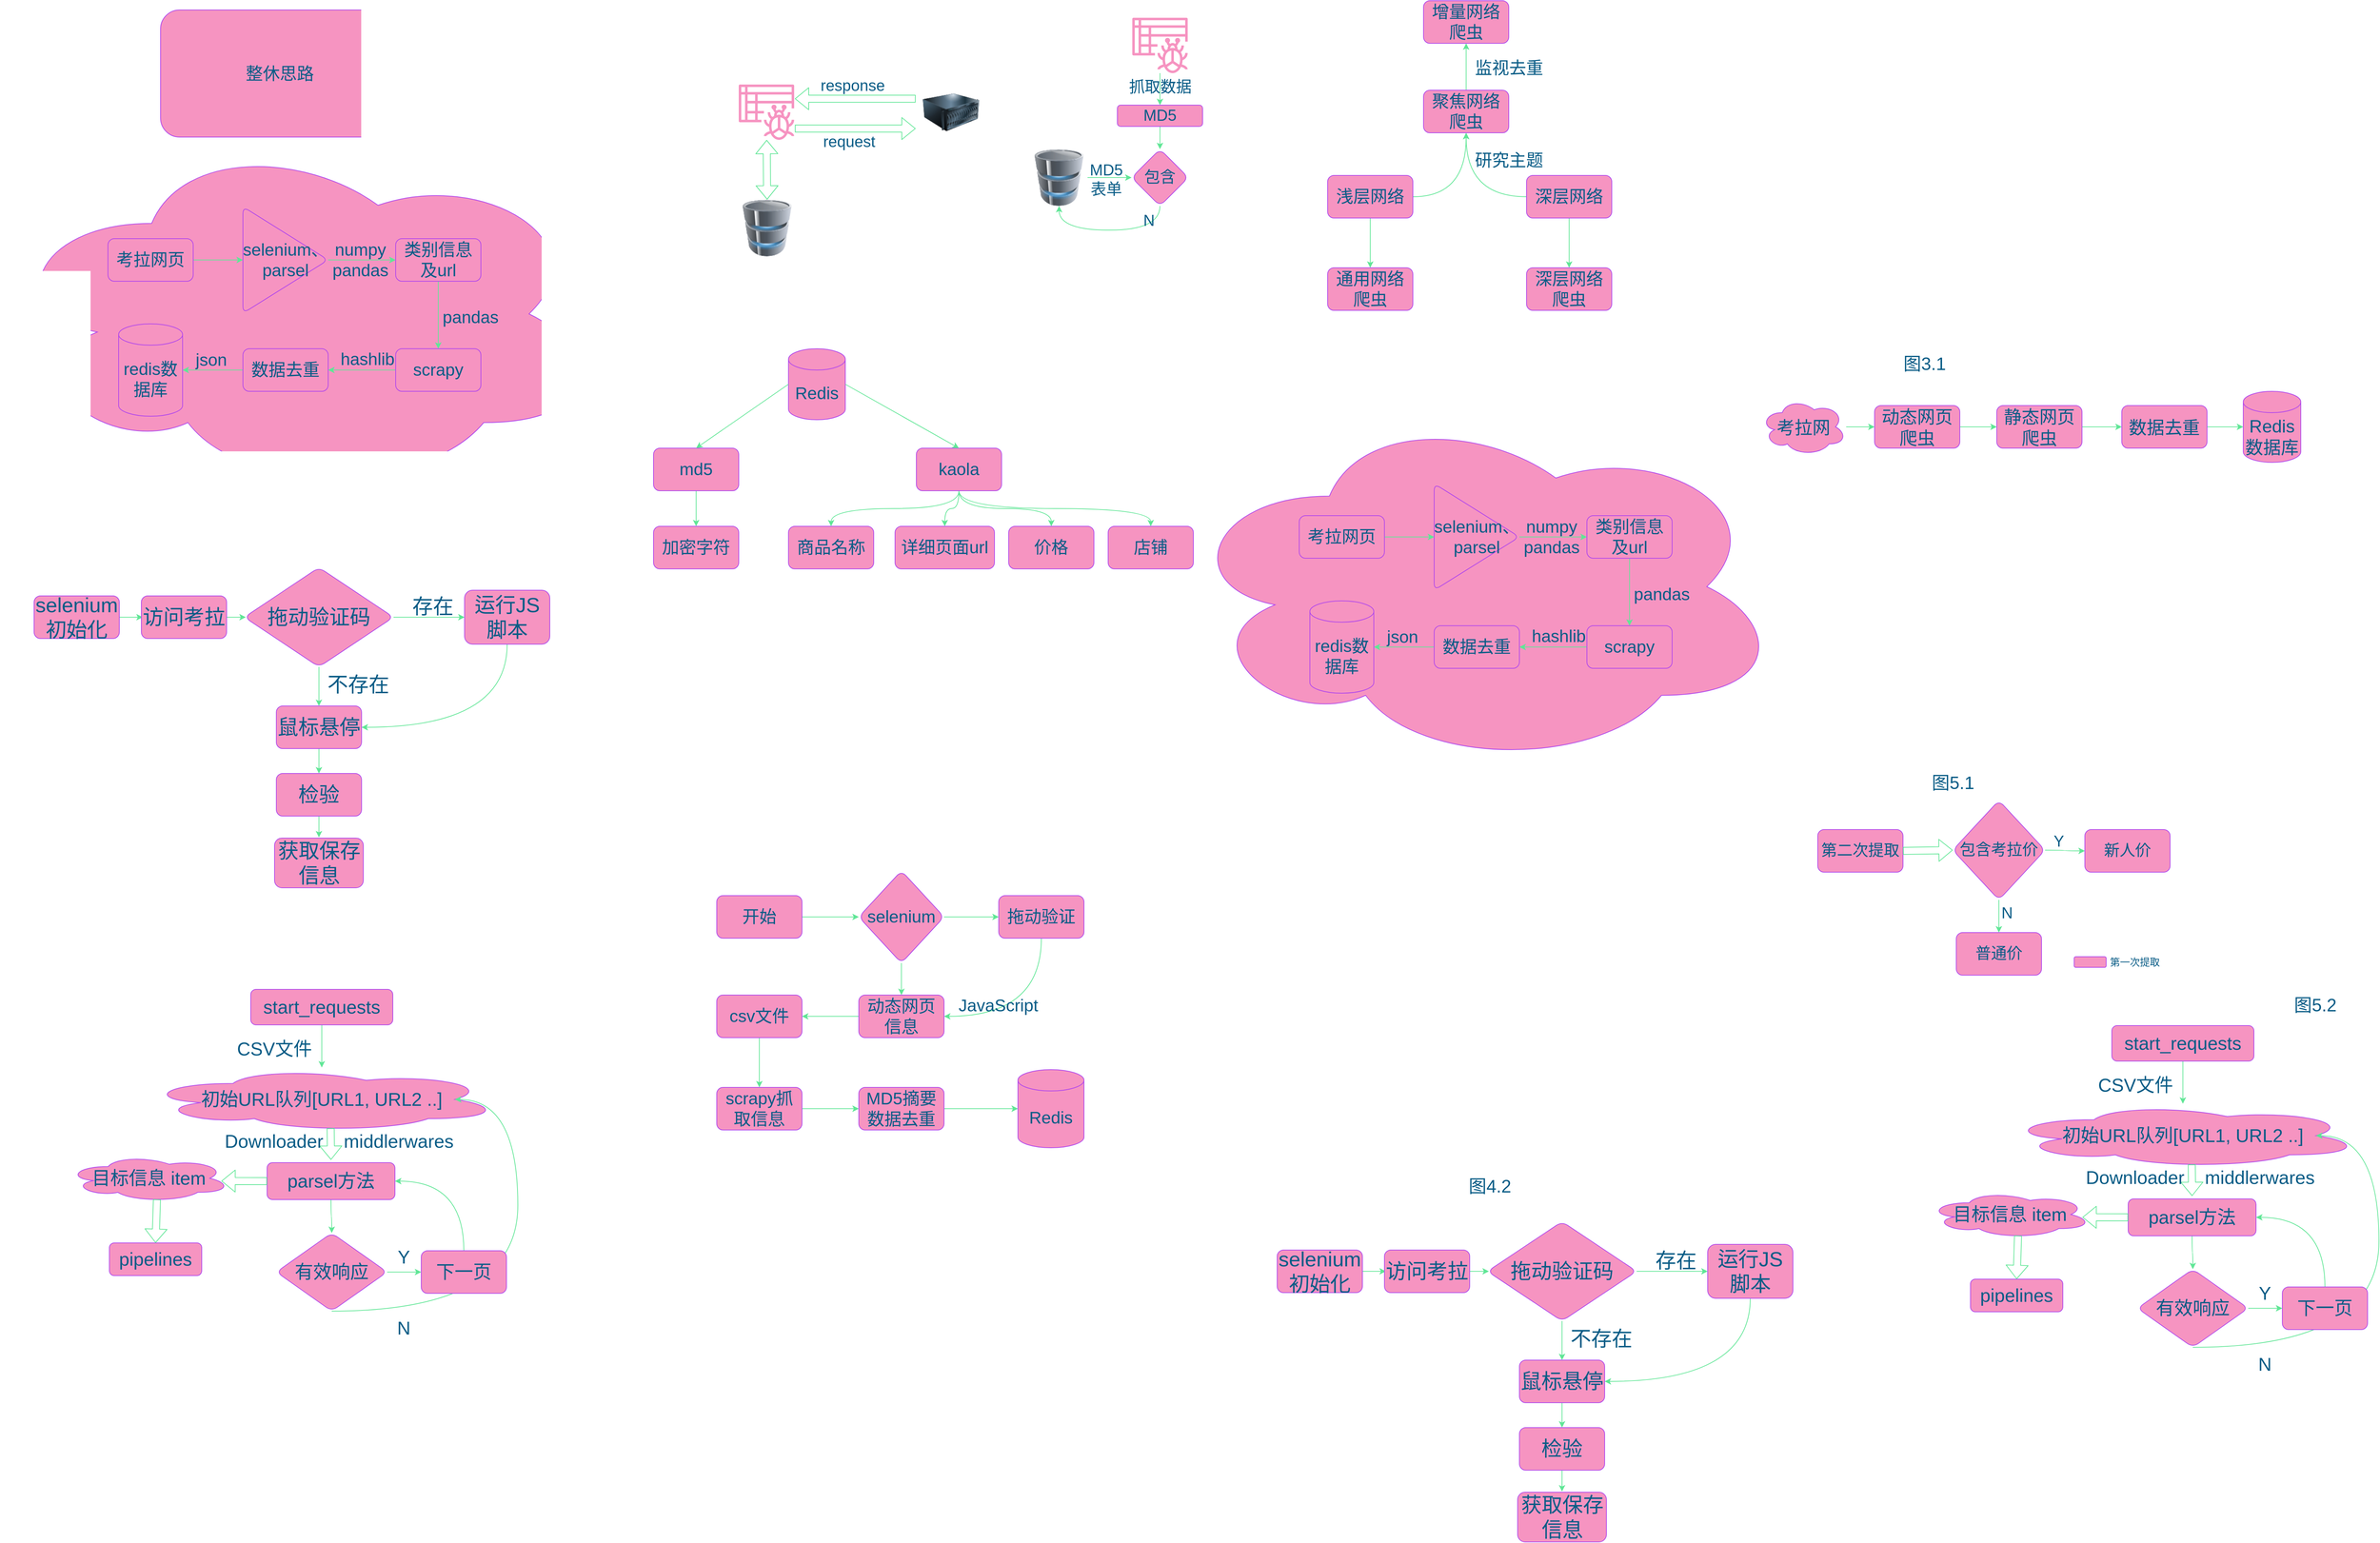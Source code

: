 <mxfile version="20.8.1" type="github">
  <diagram id="1w85TkwoUpCY9jOjyx7p" name="Page-1">
    <mxGraphModel dx="3774" dy="1167" grid="0" gridSize="10" guides="1" tooltips="1" connect="1" arrows="1" fold="1" page="1" pageScale="1" pageWidth="850" pageHeight="1100" math="0" shadow="0">
      <root>
        <mxCell id="0" />
        <mxCell id="1" parent="0" />
        <mxCell id="1Z1Px9DvIktchuEDFM6v-30" value="" style="ellipse;shape=cloud;whiteSpace=wrap;html=1;fontSize=24;rounded=1;fillColor=#F694C1;strokeColor=#AF45ED;fontColor=#095C86;" parent="1" vertex="1">
          <mxGeometry x="-40" y="580" width="850" height="510" as="geometry" />
        </mxCell>
        <mxCell id="1Z1Px9DvIktchuEDFM6v-8" style="edgeStyle=orthogonalEdgeStyle;rounded=1;orthogonalLoop=1;jettySize=auto;html=1;exitX=1;exitY=0.5;exitDx=0;exitDy=0;entryX=0.5;entryY=1;entryDx=0;entryDy=0;fontSize=24;curved=1;strokeColor=#60E696;fontColor=#095C86;" parent="1" source="1Z1Px9DvIktchuEDFM6v-1" target="1Z1Px9DvIktchuEDFM6v-5" edge="1">
          <mxGeometry relative="1" as="geometry" />
        </mxCell>
        <mxCell id="1Z1Px9DvIktchuEDFM6v-12" style="edgeStyle=orthogonalEdgeStyle;rounded=1;orthogonalLoop=1;jettySize=auto;html=1;exitX=0.5;exitY=1;exitDx=0;exitDy=0;entryX=0.5;entryY=0;entryDx=0;entryDy=0;fontSize=24;curved=1;strokeColor=#60E696;fontColor=#095C86;" parent="1" source="1Z1Px9DvIktchuEDFM6v-1" target="1Z1Px9DvIktchuEDFM6v-3" edge="1">
          <mxGeometry relative="1" as="geometry" />
        </mxCell>
        <mxCell id="1Z1Px9DvIktchuEDFM6v-1" value="浅层网络" style="rounded=1;whiteSpace=wrap;html=1;fontSize=24;fillColor=#F694C1;strokeColor=#AF45ED;fontColor=#095C86;" parent="1" vertex="1">
          <mxGeometry x="170" y="256" width="120" height="60" as="geometry" />
        </mxCell>
        <mxCell id="1Z1Px9DvIktchuEDFM6v-11" style="edgeStyle=orthogonalEdgeStyle;rounded=1;orthogonalLoop=1;jettySize=auto;html=1;exitX=0;exitY=0.5;exitDx=0;exitDy=0;entryX=0.5;entryY=1;entryDx=0;entryDy=0;fontSize=24;curved=1;strokeColor=#60E696;fontColor=#095C86;" parent="1" source="1Z1Px9DvIktchuEDFM6v-2" target="1Z1Px9DvIktchuEDFM6v-5" edge="1">
          <mxGeometry relative="1" as="geometry" />
        </mxCell>
        <mxCell id="1Z1Px9DvIktchuEDFM6v-13" style="edgeStyle=orthogonalEdgeStyle;rounded=1;orthogonalLoop=1;jettySize=auto;html=1;exitX=0.5;exitY=1;exitDx=0;exitDy=0;entryX=0.5;entryY=0;entryDx=0;entryDy=0;fontSize=24;curved=1;strokeColor=#60E696;fontColor=#095C86;" parent="1" source="1Z1Px9DvIktchuEDFM6v-2" target="1Z1Px9DvIktchuEDFM6v-4" edge="1">
          <mxGeometry relative="1" as="geometry" />
        </mxCell>
        <mxCell id="1Z1Px9DvIktchuEDFM6v-2" value="深层网络" style="rounded=1;whiteSpace=wrap;html=1;fontSize=24;fillColor=#F694C1;strokeColor=#AF45ED;fontColor=#095C86;" parent="1" vertex="1">
          <mxGeometry x="450" y="256" width="120" height="60" as="geometry" />
        </mxCell>
        <mxCell id="1Z1Px9DvIktchuEDFM6v-3" value="通用网络爬虫" style="rounded=1;whiteSpace=wrap;html=1;fontSize=24;fillColor=#F694C1;strokeColor=#AF45ED;fontColor=#095C86;" parent="1" vertex="1">
          <mxGeometry x="170" y="386" width="120" height="60" as="geometry" />
        </mxCell>
        <mxCell id="1Z1Px9DvIktchuEDFM6v-4" value="深层网络爬虫" style="rounded=1;whiteSpace=wrap;html=1;fontSize=24;fillColor=#F694C1;strokeColor=#AF45ED;fontColor=#095C86;" parent="1" vertex="1">
          <mxGeometry x="450" y="386" width="120" height="60" as="geometry" />
        </mxCell>
        <mxCell id="1Z1Px9DvIktchuEDFM6v-15" style="edgeStyle=orthogonalEdgeStyle;rounded=1;orthogonalLoop=1;jettySize=auto;html=1;exitX=0.5;exitY=0;exitDx=0;exitDy=0;entryX=0.5;entryY=1;entryDx=0;entryDy=0;fontSize=24;curved=1;strokeColor=#60E696;fontColor=#095C86;" parent="1" source="1Z1Px9DvIktchuEDFM6v-5" target="1Z1Px9DvIktchuEDFM6v-14" edge="1">
          <mxGeometry relative="1" as="geometry" />
        </mxCell>
        <mxCell id="1Z1Px9DvIktchuEDFM6v-5" value="聚焦网络爬虫" style="rounded=1;whiteSpace=wrap;html=1;fontSize=24;fillColor=#F694C1;strokeColor=#AF45ED;fontColor=#095C86;" parent="1" vertex="1">
          <mxGeometry x="305" y="136" width="120" height="60" as="geometry" />
        </mxCell>
        <mxCell id="1Z1Px9DvIktchuEDFM6v-10" value="研究主题" style="text;html=1;align=center;verticalAlign=middle;resizable=0;points=[];autosize=1;strokeColor=none;fillColor=none;fontSize=24;rounded=1;fontColor=#095C86;" parent="1" vertex="1">
          <mxGeometry x="370" y="220" width="110" height="30" as="geometry" />
        </mxCell>
        <mxCell id="1Z1Px9DvIktchuEDFM6v-14" value="增量网络爬虫" style="rounded=1;whiteSpace=wrap;html=1;fontSize=24;fillColor=#F694C1;strokeColor=#AF45ED;fontColor=#095C86;" parent="1" vertex="1">
          <mxGeometry x="305" y="10" width="120" height="60" as="geometry" />
        </mxCell>
        <mxCell id="1Z1Px9DvIktchuEDFM6v-17" value="监视去重" style="text;html=1;align=center;verticalAlign=middle;resizable=0;points=[];autosize=1;strokeColor=none;fillColor=none;fontSize=24;rounded=1;fontColor=#095C86;" parent="1" vertex="1">
          <mxGeometry x="370" y="90" width="110" height="30" as="geometry" />
        </mxCell>
        <mxCell id="1Z1Px9DvIktchuEDFM6v-20" style="edgeStyle=orthogonalEdgeStyle;rounded=1;orthogonalLoop=1;jettySize=auto;html=1;exitX=1;exitY=0.5;exitDx=0;exitDy=0;fontSize=24;curved=1;strokeColor=#60E696;fontColor=#095C86;" parent="1" source="1Z1Px9DvIktchuEDFM6v-18" target="1Z1Px9DvIktchuEDFM6v-19" edge="1">
          <mxGeometry relative="1" as="geometry" />
        </mxCell>
        <mxCell id="1Z1Px9DvIktchuEDFM6v-18" value="考拉网页" style="rounded=1;whiteSpace=wrap;html=1;fontSize=24;fillColor=#F694C1;strokeColor=#AF45ED;fontColor=#095C86;" parent="1" vertex="1">
          <mxGeometry x="130" y="735" width="120" height="60" as="geometry" />
        </mxCell>
        <mxCell id="1Z1Px9DvIktchuEDFM6v-22" value="" style="edgeStyle=orthogonalEdgeStyle;rounded=1;orthogonalLoop=1;jettySize=auto;html=1;fontSize=24;curved=1;strokeColor=#60E696;fontColor=#095C86;" parent="1" source="1Z1Px9DvIktchuEDFM6v-19" target="1Z1Px9DvIktchuEDFM6v-21" edge="1">
          <mxGeometry relative="1" as="geometry" />
        </mxCell>
        <mxCell id="1Z1Px9DvIktchuEDFM6v-19" value="selenium、parsel" style="triangle;whiteSpace=wrap;html=1;fontSize=24;rounded=1;fillColor=#F694C1;strokeColor=#AF45ED;fontColor=#095C86;" parent="1" vertex="1">
          <mxGeometry x="320" y="690" width="120" height="150" as="geometry" />
        </mxCell>
        <mxCell id="1Z1Px9DvIktchuEDFM6v-26" style="edgeStyle=orthogonalEdgeStyle;rounded=1;orthogonalLoop=1;jettySize=auto;html=1;exitX=0.5;exitY=1;exitDx=0;exitDy=0;entryX=0.5;entryY=0;entryDx=0;entryDy=0;fontSize=24;curved=1;strokeColor=#60E696;fontColor=#095C86;" parent="1" source="1Z1Px9DvIktchuEDFM6v-21" target="1Z1Px9DvIktchuEDFM6v-24" edge="1">
          <mxGeometry relative="1" as="geometry" />
        </mxCell>
        <mxCell id="1Z1Px9DvIktchuEDFM6v-21" value="类别信息及url" style="rounded=1;whiteSpace=wrap;html=1;fontSize=24;fillColor=#F694C1;strokeColor=#AF45ED;fontColor=#095C86;" parent="1" vertex="1">
          <mxGeometry x="535" y="735" width="120" height="60" as="geometry" />
        </mxCell>
        <mxCell id="1Z1Px9DvIktchuEDFM6v-23" value="redis数据库" style="shape=cylinder3;whiteSpace=wrap;html=1;boundedLbl=1;backgroundOutline=1;size=15;fontSize=24;rounded=1;fillColor=#F694C1;strokeColor=#AF45ED;fontColor=#095C86;" parent="1" vertex="1">
          <mxGeometry x="145" y="855" width="90" height="130" as="geometry" />
        </mxCell>
        <mxCell id="1Z1Px9DvIktchuEDFM6v-27" style="edgeStyle=orthogonalEdgeStyle;rounded=1;orthogonalLoop=1;jettySize=auto;html=1;exitX=0;exitY=0.5;exitDx=0;exitDy=0;entryX=1;entryY=0.5;entryDx=0;entryDy=0;fontSize=24;curved=1;strokeColor=#60E696;fontColor=#095C86;" parent="1" source="1Z1Px9DvIktchuEDFM6v-24" target="1Z1Px9DvIktchuEDFM6v-25" edge="1">
          <mxGeometry relative="1" as="geometry" />
        </mxCell>
        <mxCell id="1Z1Px9DvIktchuEDFM6v-24" value="scrapy" style="rounded=1;whiteSpace=wrap;html=1;fontSize=24;fillColor=#F694C1;strokeColor=#AF45ED;fontColor=#095C86;" parent="1" vertex="1">
          <mxGeometry x="535" y="890" width="120" height="60" as="geometry" />
        </mxCell>
        <mxCell id="1Z1Px9DvIktchuEDFM6v-29" value="" style="edgeStyle=orthogonalEdgeStyle;rounded=1;orthogonalLoop=1;jettySize=auto;html=1;fontSize=24;curved=1;strokeColor=#60E696;fontColor=#095C86;" parent="1" source="1Z1Px9DvIktchuEDFM6v-25" target="1Z1Px9DvIktchuEDFM6v-23" edge="1">
          <mxGeometry relative="1" as="geometry" />
        </mxCell>
        <mxCell id="1Z1Px9DvIktchuEDFM6v-25" value="数据去重" style="rounded=1;whiteSpace=wrap;html=1;fontSize=24;fillColor=#F694C1;strokeColor=#AF45ED;fontColor=#095C86;" parent="1" vertex="1">
          <mxGeometry x="320" y="890" width="120" height="60" as="geometry" />
        </mxCell>
        <mxCell id="1Z1Px9DvIktchuEDFM6v-31" value="&lt;div&gt;numpy&lt;/div&gt;&lt;div&gt;pandas&lt;/div&gt;" style="text;html=1;align=center;verticalAlign=middle;resizable=0;points=[];autosize=1;strokeColor=none;fillColor=none;fontSize=24;rounded=1;fontColor=#095C86;" parent="1" vertex="1">
          <mxGeometry x="440" y="735" width="90" height="60" as="geometry" />
        </mxCell>
        <mxCell id="1Z1Px9DvIktchuEDFM6v-32" value="&lt;div&gt;pandas&lt;/div&gt;&lt;div&gt;&lt;br&gt;&lt;/div&gt;" style="text;html=1;align=center;verticalAlign=middle;resizable=0;points=[];autosize=1;strokeColor=none;fillColor=none;fontSize=24;rounded=1;fontColor=#095C86;" parent="1" vertex="1">
          <mxGeometry x="595" y="830" width="90" height="60" as="geometry" />
        </mxCell>
        <mxCell id="1Z1Px9DvIktchuEDFM6v-33" value="&lt;div&gt;json&lt;/div&gt;&lt;div&gt;&lt;br&gt;&lt;/div&gt;" style="text;html=1;align=center;verticalAlign=middle;resizable=0;points=[];autosize=1;strokeColor=none;fillColor=none;fontSize=24;rounded=1;fontColor=#095C86;" parent="1" vertex="1">
          <mxGeometry x="245" y="890" width="60" height="60" as="geometry" />
        </mxCell>
        <mxCell id="1Z1Px9DvIktchuEDFM6v-35" value="&lt;div&gt;hashlib&lt;/div&gt;" style="text;html=1;align=center;verticalAlign=middle;resizable=0;points=[];autosize=1;strokeColor=none;fillColor=none;fontSize=24;rounded=1;fontColor=#095C86;" parent="1" vertex="1">
          <mxGeometry x="450" y="890" width="90" height="30" as="geometry" />
        </mxCell>
        <mxCell id="1Z1Px9DvIktchuEDFM6v-47" value="" style="edgeStyle=orthogonalEdgeStyle;rounded=1;orthogonalLoop=1;jettySize=auto;html=1;fontSize=24;curved=1;strokeColor=#60E696;fontColor=#095C86;" parent="1" source="1Z1Px9DvIktchuEDFM6v-36" target="1Z1Px9DvIktchuEDFM6v-39" edge="1">
          <mxGeometry relative="1" as="geometry" />
        </mxCell>
        <mxCell id="1Z1Px9DvIktchuEDFM6v-36" value="md5" style="whiteSpace=wrap;html=1;fontSize=24;rounded=1;fillColor=#F694C1;strokeColor=#AF45ED;fontColor=#095C86;" parent="1" vertex="1">
          <mxGeometry x="-779" y="640" width="120" height="60" as="geometry" />
        </mxCell>
        <mxCell id="1Z1Px9DvIktchuEDFM6v-37" value="Redis" style="shape=cylinder3;whiteSpace=wrap;html=1;boundedLbl=1;backgroundOutline=1;size=15;fontSize=24;rounded=1;fillColor=#F694C1;strokeColor=#AF45ED;fontColor=#095C86;" parent="1" vertex="1">
          <mxGeometry x="-589" y="500" width="80" height="100" as="geometry" />
        </mxCell>
        <mxCell id="1Z1Px9DvIktchuEDFM6v-50" style="edgeStyle=orthogonalEdgeStyle;rounded=1;orthogonalLoop=1;jettySize=auto;html=1;exitX=0.5;exitY=1;exitDx=0;exitDy=0;fontSize=24;curved=1;strokeColor=#60E696;fontColor=#095C86;" parent="1" source="1Z1Px9DvIktchuEDFM6v-38" target="1Z1Px9DvIktchuEDFM6v-40" edge="1">
          <mxGeometry relative="1" as="geometry" />
        </mxCell>
        <mxCell id="1Z1Px9DvIktchuEDFM6v-51" style="edgeStyle=orthogonalEdgeStyle;rounded=1;orthogonalLoop=1;jettySize=auto;html=1;exitX=0.5;exitY=1;exitDx=0;exitDy=0;fontSize=24;curved=1;strokeColor=#60E696;fontColor=#095C86;" parent="1" source="1Z1Px9DvIktchuEDFM6v-38" target="1Z1Px9DvIktchuEDFM6v-41" edge="1">
          <mxGeometry relative="1" as="geometry" />
        </mxCell>
        <mxCell id="1Z1Px9DvIktchuEDFM6v-52" style="edgeStyle=orthogonalEdgeStyle;rounded=1;orthogonalLoop=1;jettySize=auto;html=1;exitX=0.5;exitY=1;exitDx=0;exitDy=0;fontSize=24;curved=1;strokeColor=#60E696;fontColor=#095C86;" parent="1" source="1Z1Px9DvIktchuEDFM6v-38" target="1Z1Px9DvIktchuEDFM6v-42" edge="1">
          <mxGeometry relative="1" as="geometry" />
        </mxCell>
        <mxCell id="1Z1Px9DvIktchuEDFM6v-53" style="edgeStyle=orthogonalEdgeStyle;rounded=1;orthogonalLoop=1;jettySize=auto;html=1;exitX=0.5;exitY=1;exitDx=0;exitDy=0;fontSize=24;curved=1;strokeColor=#60E696;fontColor=#095C86;" parent="1" source="1Z1Px9DvIktchuEDFM6v-38" target="1Z1Px9DvIktchuEDFM6v-43" edge="1">
          <mxGeometry relative="1" as="geometry" />
        </mxCell>
        <mxCell id="1Z1Px9DvIktchuEDFM6v-38" value="kaola" style="rounded=1;whiteSpace=wrap;html=1;fontSize=24;fillColor=#F694C1;strokeColor=#AF45ED;fontColor=#095C86;" parent="1" vertex="1">
          <mxGeometry x="-409" y="640" width="120" height="60" as="geometry" />
        </mxCell>
        <mxCell id="1Z1Px9DvIktchuEDFM6v-39" value="加密字符" style="rounded=1;whiteSpace=wrap;html=1;fontSize=24;fillColor=#F694C1;strokeColor=#AF45ED;fontColor=#095C86;" parent="1" vertex="1">
          <mxGeometry x="-779" y="750" width="120" height="60" as="geometry" />
        </mxCell>
        <mxCell id="1Z1Px9DvIktchuEDFM6v-40" value="商品名称" style="rounded=1;whiteSpace=wrap;html=1;fontSize=24;fillColor=#F694C1;strokeColor=#AF45ED;fontColor=#095C86;" parent="1" vertex="1">
          <mxGeometry x="-589" y="750" width="120" height="60" as="geometry" />
        </mxCell>
        <mxCell id="1Z1Px9DvIktchuEDFM6v-41" value="详细页面url" style="rounded=1;whiteSpace=wrap;html=1;fontSize=24;fillColor=#F694C1;strokeColor=#AF45ED;fontColor=#095C86;" parent="1" vertex="1">
          <mxGeometry x="-439" y="750" width="140" height="60" as="geometry" />
        </mxCell>
        <mxCell id="1Z1Px9DvIktchuEDFM6v-42" value="价格" style="rounded=1;whiteSpace=wrap;html=1;fontSize=24;fillColor=#F694C1;strokeColor=#AF45ED;fontColor=#095C86;" parent="1" vertex="1">
          <mxGeometry x="-279" y="750" width="120" height="60" as="geometry" />
        </mxCell>
        <mxCell id="1Z1Px9DvIktchuEDFM6v-43" value="店铺" style="rounded=1;whiteSpace=wrap;html=1;fontSize=24;fillColor=#F694C1;strokeColor=#AF45ED;fontColor=#095C86;" parent="1" vertex="1">
          <mxGeometry x="-139" y="750" width="120" height="60" as="geometry" />
        </mxCell>
        <mxCell id="1Z1Px9DvIktchuEDFM6v-45" value="" style="endArrow=classic;html=1;rounded=1;fontSize=24;exitX=1;exitY=0.5;exitDx=0;exitDy=0;exitPerimeter=0;entryX=0.5;entryY=0;entryDx=0;entryDy=0;curved=1;strokeColor=#60E696;fontColor=#095C86;" parent="1" source="1Z1Px9DvIktchuEDFM6v-37" target="1Z1Px9DvIktchuEDFM6v-38" edge="1">
          <mxGeometry width="50" height="50" relative="1" as="geometry">
            <mxPoint x="-470" y="670" as="sourcePoint" />
            <mxPoint x="-420" y="620" as="targetPoint" />
          </mxGeometry>
        </mxCell>
        <mxCell id="1Z1Px9DvIktchuEDFM6v-46" value="" style="endArrow=classic;html=1;rounded=1;fontSize=24;exitX=0;exitY=0.5;exitDx=0;exitDy=0;exitPerimeter=0;entryX=0.5;entryY=0;entryDx=0;entryDy=0;curved=1;strokeColor=#60E696;fontColor=#095C86;" parent="1" source="1Z1Px9DvIktchuEDFM6v-37" target="1Z1Px9DvIktchuEDFM6v-36" edge="1">
          <mxGeometry width="50" height="50" relative="1" as="geometry">
            <mxPoint x="-470" y="670" as="sourcePoint" />
            <mxPoint x="-420" y="620" as="targetPoint" />
          </mxGeometry>
        </mxCell>
        <mxCell id="1Z1Px9DvIktchuEDFM6v-57" value="" style="edgeStyle=orthogonalEdgeStyle;rounded=1;orthogonalLoop=1;jettySize=auto;html=1;fontSize=24;curved=1;strokeColor=#60E696;fontColor=#095C86;" parent="1" source="1Z1Px9DvIktchuEDFM6v-54" target="1Z1Px9DvIktchuEDFM6v-56" edge="1">
          <mxGeometry relative="1" as="geometry" />
        </mxCell>
        <mxCell id="1Z1Px9DvIktchuEDFM6v-54" value="开始" style="rounded=1;whiteSpace=wrap;html=1;fontSize=24;fillColor=#F694C1;strokeColor=#AF45ED;fontColor=#095C86;" parent="1" vertex="1">
          <mxGeometry x="-690" y="1270" width="120" height="60" as="geometry" />
        </mxCell>
        <mxCell id="1Z1Px9DvIktchuEDFM6v-61" style="edgeStyle=orthogonalEdgeStyle;rounded=1;orthogonalLoop=1;jettySize=auto;html=1;entryX=1;entryY=0.5;entryDx=0;entryDy=0;fontSize=24;exitX=0.5;exitY=1;exitDx=0;exitDy=0;curved=1;strokeColor=#60E696;fontColor=#095C86;" parent="1" source="1Z1Px9DvIktchuEDFM6v-55" target="1Z1Px9DvIktchuEDFM6v-58" edge="1">
          <mxGeometry relative="1" as="geometry">
            <mxPoint x="-230" y="1370" as="sourcePoint" />
            <Array as="points">
              <mxPoint x="-233" y="1440" />
            </Array>
          </mxGeometry>
        </mxCell>
        <mxCell id="1Z1Px9DvIktchuEDFM6v-55" value="拖动验证" style="rounded=1;whiteSpace=wrap;html=1;fontSize=24;fillColor=#F694C1;strokeColor=#AF45ED;fontColor=#095C86;" parent="1" vertex="1">
          <mxGeometry x="-293" y="1270" width="120" height="60" as="geometry" />
        </mxCell>
        <mxCell id="1Z1Px9DvIktchuEDFM6v-59" value="" style="edgeStyle=orthogonalEdgeStyle;rounded=1;orthogonalLoop=1;jettySize=auto;html=1;fontSize=24;curved=1;strokeColor=#60E696;fontColor=#095C86;" parent="1" source="1Z1Px9DvIktchuEDFM6v-56" target="1Z1Px9DvIktchuEDFM6v-58" edge="1">
          <mxGeometry relative="1" as="geometry" />
        </mxCell>
        <mxCell id="1Z1Px9DvIktchuEDFM6v-60" value="" style="edgeStyle=orthogonalEdgeStyle;rounded=1;orthogonalLoop=1;jettySize=auto;html=1;fontSize=24;curved=1;strokeColor=#60E696;fontColor=#095C86;" parent="1" source="1Z1Px9DvIktchuEDFM6v-56" target="1Z1Px9DvIktchuEDFM6v-55" edge="1">
          <mxGeometry relative="1" as="geometry" />
        </mxCell>
        <mxCell id="1Z1Px9DvIktchuEDFM6v-56" value="selenium" style="rhombus;whiteSpace=wrap;html=1;fontSize=24;rounded=1;fillColor=#F694C1;strokeColor=#AF45ED;fontColor=#095C86;" parent="1" vertex="1">
          <mxGeometry x="-490" y="1235" width="120" height="130" as="geometry" />
        </mxCell>
        <mxCell id="1Z1Px9DvIktchuEDFM6v-64" value="" style="edgeStyle=orthogonalEdgeStyle;rounded=1;orthogonalLoop=1;jettySize=auto;html=1;fontSize=24;curved=1;strokeColor=#60E696;fontColor=#095C86;" parent="1" source="1Z1Px9DvIktchuEDFM6v-58" target="1Z1Px9DvIktchuEDFM6v-63" edge="1">
          <mxGeometry relative="1" as="geometry" />
        </mxCell>
        <mxCell id="1Z1Px9DvIktchuEDFM6v-58" value="动态网页信息" style="rounded=1;whiteSpace=wrap;html=1;fontSize=24;fillColor=#F694C1;strokeColor=#AF45ED;fontColor=#095C86;" parent="1" vertex="1">
          <mxGeometry x="-490" y="1410" width="120" height="60" as="geometry" />
        </mxCell>
        <mxCell id="1Z1Px9DvIktchuEDFM6v-62" value="JavaScript" style="text;html=1;align=center;verticalAlign=middle;resizable=0;points=[];autosize=1;strokeColor=none;fillColor=none;fontSize=24;rounded=1;fontColor=#095C86;" parent="1" vertex="1">
          <mxGeometry x="-359" y="1410" width="130" height="30" as="geometry" />
        </mxCell>
        <mxCell id="1Z1Px9DvIktchuEDFM6v-68" value="" style="edgeStyle=orthogonalEdgeStyle;rounded=1;orthogonalLoop=1;jettySize=auto;html=1;fontSize=24;curved=1;strokeColor=#60E696;fontColor=#095C86;" parent="1" source="1Z1Px9DvIktchuEDFM6v-63" target="1Z1Px9DvIktchuEDFM6v-65" edge="1">
          <mxGeometry relative="1" as="geometry" />
        </mxCell>
        <mxCell id="1Z1Px9DvIktchuEDFM6v-63" value="csv文件" style="rounded=1;whiteSpace=wrap;html=1;fontSize=24;fillColor=#F694C1;strokeColor=#AF45ED;fontColor=#095C86;" parent="1" vertex="1">
          <mxGeometry x="-690" y="1410" width="120" height="60" as="geometry" />
        </mxCell>
        <mxCell id="1Z1Px9DvIktchuEDFM6v-69" value="" style="edgeStyle=orthogonalEdgeStyle;rounded=1;orthogonalLoop=1;jettySize=auto;html=1;fontSize=24;curved=1;strokeColor=#60E696;fontColor=#095C86;" parent="1" source="1Z1Px9DvIktchuEDFM6v-65" target="1Z1Px9DvIktchuEDFM6v-66" edge="1">
          <mxGeometry relative="1" as="geometry" />
        </mxCell>
        <mxCell id="1Z1Px9DvIktchuEDFM6v-65" value="scrapy抓取信息" style="rounded=1;whiteSpace=wrap;html=1;fontSize=24;fillColor=#F694C1;strokeColor=#AF45ED;fontColor=#095C86;" parent="1" vertex="1">
          <mxGeometry x="-690" y="1540" width="120" height="60" as="geometry" />
        </mxCell>
        <mxCell id="1Z1Px9DvIktchuEDFM6v-70" value="" style="edgeStyle=orthogonalEdgeStyle;rounded=1;orthogonalLoop=1;jettySize=auto;html=1;fontSize=24;curved=1;strokeColor=#60E696;fontColor=#095C86;" parent="1" source="1Z1Px9DvIktchuEDFM6v-66" target="1Z1Px9DvIktchuEDFM6v-67" edge="1">
          <mxGeometry relative="1" as="geometry" />
        </mxCell>
        <mxCell id="1Z1Px9DvIktchuEDFM6v-66" value="MD5摘要数据去重" style="rounded=1;whiteSpace=wrap;html=1;fontSize=24;fillColor=#F694C1;strokeColor=#AF45ED;fontColor=#095C86;" parent="1" vertex="1">
          <mxGeometry x="-490" y="1540" width="120" height="60" as="geometry" />
        </mxCell>
        <mxCell id="1Z1Px9DvIktchuEDFM6v-67" value="Redis" style="shape=cylinder3;whiteSpace=wrap;html=1;boundedLbl=1;backgroundOutline=1;size=15;fontSize=24;rounded=1;fillColor=#F694C1;strokeColor=#AF45ED;fontColor=#095C86;" parent="1" vertex="1">
          <mxGeometry x="-266" y="1515" width="93" height="110" as="geometry" />
        </mxCell>
        <mxCell id="UPpppgBqCLEwO8KouM9r-15" style="edgeStyle=orthogonalEdgeStyle;rounded=1;orthogonalLoop=1;jettySize=auto;html=1;exitX=1;exitY=0.5;exitDx=0;exitDy=0;entryX=0;entryY=0.5;entryDx=0;entryDy=0;fontSize=29;curved=1;strokeColor=#60E696;fontColor=#095C86;" parent="1" source="UPpppgBqCLEwO8KouM9r-2" target="UPpppgBqCLEwO8KouM9r-6" edge="1">
          <mxGeometry relative="1" as="geometry" />
        </mxCell>
        <mxCell id="UPpppgBqCLEwO8KouM9r-17" style="edgeStyle=orthogonalEdgeStyle;rounded=1;orthogonalLoop=1;jettySize=auto;html=1;exitX=0.5;exitY=1;exitDx=0;exitDy=0;entryX=0.5;entryY=0;entryDx=0;entryDy=0;fontSize=29;curved=1;strokeColor=#60E696;fontColor=#095C86;" parent="1" source="UPpppgBqCLEwO8KouM9r-2" target="UPpppgBqCLEwO8KouM9r-7" edge="1">
          <mxGeometry relative="1" as="geometry" />
        </mxCell>
        <mxCell id="UPpppgBqCLEwO8KouM9r-2" value="拖动验证码" style="rhombus;whiteSpace=wrap;html=1;fontSize=29;rounded=1;fillColor=#F694C1;strokeColor=#AF45ED;fontColor=#095C86;" parent="1" vertex="1">
          <mxGeometry x="395" y="1729" width="210" height="140" as="geometry" />
        </mxCell>
        <mxCell id="gC9EIDNUOSozaCEV3xEk-11" style="edgeStyle=orthogonalEdgeStyle;rounded=1;orthogonalLoop=1;jettySize=auto;html=1;fontSize=25;curved=1;strokeColor=#60E696;fontColor=#095C86;" parent="1" source="UPpppgBqCLEwO8KouM9r-3" edge="1">
          <mxGeometry relative="1" as="geometry">
            <mxPoint x="252" y="1799" as="targetPoint" />
          </mxGeometry>
        </mxCell>
        <mxCell id="UPpppgBqCLEwO8KouM9r-3" value="selenium初始化" style="rounded=1;whiteSpace=wrap;html=1;fontSize=29;fillColor=#F694C1;strokeColor=#AF45ED;fontColor=#095C86;" parent="1" vertex="1">
          <mxGeometry x="99" y="1769" width="120" height="60" as="geometry" />
        </mxCell>
        <mxCell id="gC9EIDNUOSozaCEV3xEk-14" value="" style="edgeStyle=orthogonalEdgeStyle;rounded=1;orthogonalLoop=1;jettySize=auto;html=1;fontSize=25;curved=1;strokeColor=#60E696;fontColor=#095C86;" parent="1" source="UPpppgBqCLEwO8KouM9r-4" edge="1">
          <mxGeometry relative="1" as="geometry">
            <mxPoint x="397" y="1799" as="targetPoint" />
          </mxGeometry>
        </mxCell>
        <mxCell id="UPpppgBqCLEwO8KouM9r-4" value="访问考拉" style="rounded=1;whiteSpace=wrap;html=1;fontSize=29;fillColor=#F694C1;strokeColor=#AF45ED;fontColor=#095C86;" parent="1" vertex="1">
          <mxGeometry x="250" y="1769" width="120" height="60" as="geometry" />
        </mxCell>
        <mxCell id="UPpppgBqCLEwO8KouM9r-16" style="edgeStyle=orthogonalEdgeStyle;rounded=1;orthogonalLoop=1;jettySize=auto;html=1;exitX=0.5;exitY=1;exitDx=0;exitDy=0;entryX=1;entryY=0.5;entryDx=0;entryDy=0;fontSize=29;curved=1;strokeColor=#60E696;fontColor=#095C86;" parent="1" source="UPpppgBqCLEwO8KouM9r-6" target="UPpppgBqCLEwO8KouM9r-7" edge="1">
          <mxGeometry relative="1" as="geometry" />
        </mxCell>
        <mxCell id="UPpppgBqCLEwO8KouM9r-6" value="运行JS脚本" style="rounded=1;whiteSpace=wrap;html=1;fontSize=29;fillColor=#F694C1;strokeColor=#AF45ED;fontColor=#095C86;" parent="1" vertex="1">
          <mxGeometry x="705" y="1761" width="120" height="76" as="geometry" />
        </mxCell>
        <mxCell id="gC9EIDNUOSozaCEV3xEk-15" value="" style="edgeStyle=orthogonalEdgeStyle;rounded=1;orthogonalLoop=1;jettySize=auto;html=1;fontSize=25;curved=1;strokeColor=#60E696;fontColor=#095C86;" parent="1" source="UPpppgBqCLEwO8KouM9r-7" target="UPpppgBqCLEwO8KouM9r-8" edge="1">
          <mxGeometry relative="1" as="geometry" />
        </mxCell>
        <mxCell id="UPpppgBqCLEwO8KouM9r-7" value="鼠标悬停" style="rounded=1;whiteSpace=wrap;html=1;fontSize=29;fillColor=#F694C1;strokeColor=#AF45ED;fontColor=#095C86;" parent="1" vertex="1">
          <mxGeometry x="440" y="1924" width="120" height="60" as="geometry" />
        </mxCell>
        <mxCell id="gC9EIDNUOSozaCEV3xEk-18" value="" style="edgeStyle=orthogonalEdgeStyle;rounded=1;orthogonalLoop=1;jettySize=auto;html=1;fontSize=25;curved=1;strokeColor=#60E696;fontColor=#095C86;" parent="1" source="UPpppgBqCLEwO8KouM9r-8" edge="1">
          <mxGeometry relative="1" as="geometry">
            <mxPoint x="500" y="2109" as="targetPoint" />
          </mxGeometry>
        </mxCell>
        <mxCell id="UPpppgBqCLEwO8KouM9r-8" value="检验" style="rounded=1;whiteSpace=wrap;html=1;fontSize=29;fillColor=#F694C1;strokeColor=#AF45ED;fontColor=#095C86;" parent="1" vertex="1">
          <mxGeometry x="440" y="2019" width="120" height="60" as="geometry" />
        </mxCell>
        <mxCell id="UPpppgBqCLEwO8KouM9r-9" value="获取保存信息" style="rounded=1;whiteSpace=wrap;html=1;fontSize=29;fillColor=#F694C1;strokeColor=#AF45ED;fontColor=#095C86;" parent="1" vertex="1">
          <mxGeometry x="437.5" y="2110" width="125" height="70" as="geometry" />
        </mxCell>
        <mxCell id="UPpppgBqCLEwO8KouM9r-18" value="存在" style="text;html=1;align=center;verticalAlign=middle;resizable=0;points=[];autosize=1;strokeColor=none;fillColor=none;fontSize=29;rounded=1;fontColor=#095C86;" parent="1" vertex="1">
          <mxGeometry x="625" y="1764" width="70" height="40" as="geometry" />
        </mxCell>
        <mxCell id="UPpppgBqCLEwO8KouM9r-19" value="不存在" style="text;html=1;align=center;verticalAlign=middle;resizable=0;points=[];autosize=1;strokeColor=none;fillColor=none;fontSize=29;rounded=1;fontColor=#095C86;" parent="1" vertex="1">
          <mxGeometry x="505" y="1874" width="100" height="40" as="geometry" />
        </mxCell>
        <mxCell id="MWIhgwqnRfGpYeh3yyaw-1" value="&lt;font style=&quot;font-size: 22px&quot;&gt;第二次提取&lt;/font&gt;" style="rounded=1;whiteSpace=wrap;html=1;fillColor=#F694C1;fontColor=#095C86;strokeColor=#AF45ED;" parent="1" vertex="1">
          <mxGeometry x="860" y="1177" width="120" height="60" as="geometry" />
        </mxCell>
        <mxCell id="MWIhgwqnRfGpYeh3yyaw-6" value="" style="edgeStyle=orthogonalEdgeStyle;rounded=1;orthogonalLoop=1;jettySize=auto;html=1;fontSize=22;curved=1;strokeColor=#60E696;fontColor=#095C86;" parent="1" source="MWIhgwqnRfGpYeh3yyaw-2" target="MWIhgwqnRfGpYeh3yyaw-4" edge="1">
          <mxGeometry relative="1" as="geometry" />
        </mxCell>
        <mxCell id="MWIhgwqnRfGpYeh3yyaw-8" value="" style="edgeStyle=orthogonalEdgeStyle;rounded=1;orthogonalLoop=1;jettySize=auto;html=1;fontSize=22;curved=1;strokeColor=#60E696;fontColor=#095C86;" parent="1" source="MWIhgwqnRfGpYeh3yyaw-2" target="MWIhgwqnRfGpYeh3yyaw-5" edge="1">
          <mxGeometry relative="1" as="geometry" />
        </mxCell>
        <mxCell id="MWIhgwqnRfGpYeh3yyaw-2" value="包含考拉价" style="rhombus;whiteSpace=wrap;html=1;fontSize=22;fillColor=#F694C1;fontColor=#095C86;strokeColor=#AF45ED;rounded=1;" parent="1" vertex="1">
          <mxGeometry x="1050" y="1136" width="130" height="140" as="geometry" />
        </mxCell>
        <mxCell id="MWIhgwqnRfGpYeh3yyaw-3" value="" style="shape=flexArrow;endArrow=classic;html=1;rounded=1;fontSize=22;exitX=1;exitY=0.5;exitDx=0;exitDy=0;entryX=0;entryY=0.5;entryDx=0;entryDy=0;curved=1;strokeColor=#60E696;fontColor=#095C86;" parent="1" source="MWIhgwqnRfGpYeh3yyaw-1" target="MWIhgwqnRfGpYeh3yyaw-2" edge="1">
          <mxGeometry width="50" height="50" relative="1" as="geometry">
            <mxPoint x="990" y="1232" as="sourcePoint" />
            <mxPoint x="1040" y="1182" as="targetPoint" />
          </mxGeometry>
        </mxCell>
        <mxCell id="MWIhgwqnRfGpYeh3yyaw-4" value="新人价" style="rounded=1;whiteSpace=wrap;html=1;fontSize=22;fillColor=#F694C1;strokeColor=#AF45ED;fontColor=#095C86;" parent="1" vertex="1">
          <mxGeometry x="1236" y="1177" width="120" height="60" as="geometry" />
        </mxCell>
        <mxCell id="MWIhgwqnRfGpYeh3yyaw-5" value="普通价" style="rounded=1;whiteSpace=wrap;html=1;fontSize=22;fillColor=#F694C1;strokeColor=#AF45ED;fontColor=#095C86;" parent="1" vertex="1">
          <mxGeometry x="1055" y="1322" width="120" height="60" as="geometry" />
        </mxCell>
        <mxCell id="MWIhgwqnRfGpYeh3yyaw-9" value="Y" style="text;html=1;align=center;verticalAlign=middle;resizable=0;points=[];autosize=1;strokeColor=none;fillColor=none;fontSize=22;rounded=1;fontColor=#095C86;" parent="1" vertex="1">
          <mxGeometry x="1184" y="1179" width="30" height="30" as="geometry" />
        </mxCell>
        <mxCell id="MWIhgwqnRfGpYeh3yyaw-10" value="N" style="text;html=1;align=center;verticalAlign=middle;resizable=0;points=[];autosize=1;strokeColor=none;fillColor=none;fontSize=22;rounded=1;fontColor=#095C86;" parent="1" vertex="1">
          <mxGeometry x="1111" y="1280" width="30" height="30" as="geometry" />
        </mxCell>
        <mxCell id="MWIhgwqnRfGpYeh3yyaw-11" value="" style="rounded=1;whiteSpace=wrap;html=1;fontSize=22;fillColor=#F694C1;strokeColor=#AF45ED;fontColor=#095C86;" parent="1" vertex="1">
          <mxGeometry x="1221" y="1356" width="45" height="15" as="geometry" />
        </mxCell>
        <mxCell id="MWIhgwqnRfGpYeh3yyaw-12" value="&lt;font style=&quot;font-size: 14px&quot;&gt;第一次提取&lt;/font&gt;" style="text;html=1;align=center;verticalAlign=middle;resizable=0;points=[];autosize=1;strokeColor=none;fillColor=none;fontSize=22;rounded=1;fontColor=#095C86;" parent="1" vertex="1">
          <mxGeometry x="1261" y="1347" width="90" height="30" as="geometry" />
        </mxCell>
        <mxCell id="MWIhgwqnRfGpYeh3yyaw-25" style="edgeStyle=orthogonalEdgeStyle;rounded=1;orthogonalLoop=1;jettySize=auto;html=1;exitX=0.5;exitY=1;exitDx=0;exitDy=0;fontSize=26;curved=1;strokeColor=#60E696;fontColor=#095C86;" parent="1" source="MWIhgwqnRfGpYeh3yyaw-16" target="MWIhgwqnRfGpYeh3yyaw-24" edge="1">
          <mxGeometry relative="1" as="geometry" />
        </mxCell>
        <mxCell id="MWIhgwqnRfGpYeh3yyaw-16" value="start_requests" style="rounded=1;whiteSpace=wrap;html=1;fontSize=26;fillColor=#F694C1;strokeColor=#AF45ED;fontColor=#095C86;" parent="1" vertex="1">
          <mxGeometry x="1274" y="1453" width="200" height="50" as="geometry" />
        </mxCell>
        <mxCell id="MWIhgwqnRfGpYeh3yyaw-35" value="" style="edgeStyle=orthogonalEdgeStyle;rounded=1;orthogonalLoop=1;jettySize=auto;html=1;fontSize=26;curved=1;strokeColor=#60E696;fontColor=#095C86;" parent="1" source="MWIhgwqnRfGpYeh3yyaw-18" target="MWIhgwqnRfGpYeh3yyaw-34" edge="1">
          <mxGeometry relative="1" as="geometry" />
        </mxCell>
        <mxCell id="MWIhgwqnRfGpYeh3yyaw-18" value="parsel方法" style="rounded=1;whiteSpace=wrap;html=1;fontSize=26;fillColor=#F694C1;strokeColor=#AF45ED;fontColor=#095C86;" parent="1" vertex="1">
          <mxGeometry x="1297" y="1697" width="180" height="52" as="geometry" />
        </mxCell>
        <mxCell id="MWIhgwqnRfGpYeh3yyaw-20" value="pipelines" style="rounded=1;whiteSpace=wrap;html=1;fontSize=26;fillColor=#F694C1;strokeColor=#AF45ED;fontColor=#095C86;" parent="1" vertex="1">
          <mxGeometry x="1075" y="1810" width="130" height="46" as="geometry" />
        </mxCell>
        <mxCell id="MWIhgwqnRfGpYeh3yyaw-22" value="CSV文件" style="text;html=1;align=center;verticalAlign=middle;resizable=0;points=[];autosize=1;strokeColor=none;fillColor=none;fontSize=26;rounded=1;fontColor=#095C86;" parent="1" vertex="1">
          <mxGeometry x="1247" y="1517" width="120" height="40" as="geometry" />
        </mxCell>
        <mxCell id="MWIhgwqnRfGpYeh3yyaw-24" value="初始URL队列[URL1, URL2 ..]" style="ellipse;shape=cloud;whiteSpace=wrap;html=1;fontSize=26;rounded=1;fillColor=#F694C1;strokeColor=#AF45ED;fontColor=#095C86;" parent="1" vertex="1">
          <mxGeometry x="1124" y="1563" width="500" height="90" as="geometry" />
        </mxCell>
        <mxCell id="MWIhgwqnRfGpYeh3yyaw-28" value="" style="shape=flexArrow;endArrow=classic;html=1;rounded=1;fontSize=26;exitX=0.525;exitY=0.949;exitDx=0;exitDy=0;exitPerimeter=0;curved=1;strokeColor=#60E696;fontColor=#095C86;" parent="1" source="MWIhgwqnRfGpYeh3yyaw-24" edge="1">
          <mxGeometry width="50" height="50" relative="1" as="geometry">
            <mxPoint x="1560" y="1733" as="sourcePoint" />
            <mxPoint x="1387" y="1693" as="targetPoint" />
          </mxGeometry>
        </mxCell>
        <mxCell id="MWIhgwqnRfGpYeh3yyaw-29" value="目标信息 item" style="ellipse;shape=cloud;whiteSpace=wrap;html=1;fontSize=26;rounded=1;fillColor=#F694C1;strokeColor=#AF45ED;fontColor=#095C86;" parent="1" vertex="1">
          <mxGeometry x="1016" y="1686" width="229" height="66" as="geometry" />
        </mxCell>
        <mxCell id="MWIhgwqnRfGpYeh3yyaw-30" value="" style="shape=flexArrow;endArrow=classic;html=1;rounded=1;fontSize=26;entryX=0.946;entryY=0.558;entryDx=0;entryDy=0;entryPerimeter=0;exitX=0;exitY=0.5;exitDx=0;exitDy=0;curved=1;strokeColor=#60E696;fontColor=#095C86;" parent="1" source="MWIhgwqnRfGpYeh3yyaw-18" target="MWIhgwqnRfGpYeh3yyaw-29" edge="1">
          <mxGeometry width="50" height="50" relative="1" as="geometry">
            <mxPoint x="1090" y="1863" as="sourcePoint" />
            <mxPoint x="1140" y="1813" as="targetPoint" />
          </mxGeometry>
        </mxCell>
        <mxCell id="MWIhgwqnRfGpYeh3yyaw-31" value="" style="shape=flexArrow;endArrow=classic;html=1;rounded=1;fontSize=26;entryX=0.5;entryY=0;entryDx=0;entryDy=0;exitX=0.55;exitY=0.95;exitDx=0;exitDy=0;exitPerimeter=0;curved=1;strokeColor=#60E696;fontColor=#095C86;" parent="1" source="MWIhgwqnRfGpYeh3yyaw-29" target="MWIhgwqnRfGpYeh3yyaw-20" edge="1">
          <mxGeometry width="50" height="50" relative="1" as="geometry">
            <mxPoint x="1020" y="1853" as="sourcePoint" />
            <mxPoint x="1070" y="1803" as="targetPoint" />
          </mxGeometry>
        </mxCell>
        <mxCell id="MWIhgwqnRfGpYeh3yyaw-42" value="" style="edgeStyle=orthogonalEdgeStyle;rounded=1;orthogonalLoop=1;jettySize=auto;html=1;fontSize=26;curved=1;strokeColor=#60E696;fontColor=#095C86;" parent="1" source="MWIhgwqnRfGpYeh3yyaw-34" target="MWIhgwqnRfGpYeh3yyaw-38" edge="1">
          <mxGeometry relative="1" as="geometry" />
        </mxCell>
        <mxCell id="MWIhgwqnRfGpYeh3yyaw-47" style="edgeStyle=elbowEdgeStyle;rounded=1;orthogonalLoop=1;jettySize=auto;html=1;exitX=0.5;exitY=1;exitDx=0;exitDy=0;fontSize=26;entryX=0.875;entryY=0.5;entryDx=0;entryDy=0;entryPerimeter=0;curved=1;strokeColor=#60E696;fontColor=#095C86;" parent="1" source="MWIhgwqnRfGpYeh3yyaw-34" target="MWIhgwqnRfGpYeh3yyaw-24" edge="1">
          <mxGeometry relative="1" as="geometry">
            <mxPoint x="1490" y="2010" as="targetPoint" />
            <Array as="points">
              <mxPoint x="1650" y="1760" />
              <mxPoint x="1520" y="1810" />
              <mxPoint x="1530" y="1950" />
              <mxPoint x="1670" y="1930" />
              <mxPoint x="1670" y="1800" />
              <mxPoint x="1600" y="1980" />
              <mxPoint x="1670" y="1680" />
            </Array>
          </mxGeometry>
        </mxCell>
        <mxCell id="MWIhgwqnRfGpYeh3yyaw-34" value="有效响应" style="rhombus;whiteSpace=wrap;html=1;fontSize=26;rounded=1;fillColor=#F694C1;strokeColor=#AF45ED;fontColor=#095C86;" parent="1" vertex="1">
          <mxGeometry x="1310" y="1796" width="156" height="110" as="geometry" />
        </mxCell>
        <mxCell id="MWIhgwqnRfGpYeh3yyaw-37" value="N" style="text;html=1;align=center;verticalAlign=middle;resizable=0;points=[];autosize=1;strokeColor=none;fillColor=none;fontSize=26;rounded=1;fontColor=#095C86;" parent="1" vertex="1">
          <mxGeometry x="1474" y="1910" width="30" height="40" as="geometry" />
        </mxCell>
        <mxCell id="MWIhgwqnRfGpYeh3yyaw-43" style="edgeStyle=orthogonalEdgeStyle;rounded=1;orthogonalLoop=1;jettySize=auto;html=1;exitX=0.5;exitY=0;exitDx=0;exitDy=0;entryX=1;entryY=0.5;entryDx=0;entryDy=0;fontSize=26;curved=1;strokeColor=#60E696;fontColor=#095C86;" parent="1" source="MWIhgwqnRfGpYeh3yyaw-38" target="MWIhgwqnRfGpYeh3yyaw-18" edge="1">
          <mxGeometry relative="1" as="geometry" />
        </mxCell>
        <mxCell id="MWIhgwqnRfGpYeh3yyaw-38" value="下一页" style="rounded=1;whiteSpace=wrap;html=1;fontSize=26;fillColor=#F694C1;strokeColor=#AF45ED;fontColor=#095C86;" parent="1" vertex="1">
          <mxGeometry x="1514" y="1821" width="120" height="60" as="geometry" />
        </mxCell>
        <mxCell id="MWIhgwqnRfGpYeh3yyaw-41" value="Y" style="text;html=1;align=center;verticalAlign=middle;resizable=0;points=[];autosize=1;strokeColor=none;fillColor=none;fontSize=26;rounded=1;fontColor=#095C86;" parent="1" vertex="1">
          <mxGeometry x="1474" y="1810" width="30" height="40" as="geometry" />
        </mxCell>
        <mxCell id="MWIhgwqnRfGpYeh3yyaw-48" value="Downloader&amp;nbsp;&amp;nbsp;&amp;nbsp; middlerwares" style="text;html=1;align=center;verticalAlign=middle;resizable=0;points=[];autosize=1;strokeColor=none;fillColor=none;fontSize=26;rounded=1;fontColor=#095C86;" parent="1" vertex="1">
          <mxGeometry x="1228" y="1647" width="340" height="40" as="geometry" />
        </mxCell>
        <mxCell id="gC9EIDNUOSozaCEV3xEk-6" value="" style="edgeStyle=orthogonalEdgeStyle;rounded=1;orthogonalLoop=1;jettySize=auto;html=1;fontSize=25;curved=1;strokeColor=#60E696;fontColor=#095C86;" parent="1" source="gC9EIDNUOSozaCEV3xEk-1" target="gC9EIDNUOSozaCEV3xEk-2" edge="1">
          <mxGeometry relative="1" as="geometry" />
        </mxCell>
        <mxCell id="gC9EIDNUOSozaCEV3xEk-1" value="&lt;font style=&quot;font-size: 25px;&quot;&gt;考拉网&lt;/font&gt;" style="ellipse;shape=cloud;whiteSpace=wrap;html=1;rounded=1;fillColor=#F694C1;strokeColor=#AF45ED;fontColor=#095C86;" parent="1" vertex="1">
          <mxGeometry x="780" y="570" width="120" height="80" as="geometry" />
        </mxCell>
        <mxCell id="gC9EIDNUOSozaCEV3xEk-7" value="" style="edgeStyle=orthogonalEdgeStyle;rounded=1;orthogonalLoop=1;jettySize=auto;html=1;fontSize=25;curved=1;strokeColor=#60E696;fontColor=#095C86;" parent="1" source="gC9EIDNUOSozaCEV3xEk-2" target="gC9EIDNUOSozaCEV3xEk-3" edge="1">
          <mxGeometry relative="1" as="geometry" />
        </mxCell>
        <mxCell id="gC9EIDNUOSozaCEV3xEk-2" value="动态网页爬虫" style="rounded=1;whiteSpace=wrap;html=1;fontSize=25;fillColor=#F694C1;strokeColor=#AF45ED;fontColor=#095C86;" parent="1" vertex="1">
          <mxGeometry x="940" y="580" width="120" height="60" as="geometry" />
        </mxCell>
        <mxCell id="gC9EIDNUOSozaCEV3xEk-8" value="" style="edgeStyle=orthogonalEdgeStyle;rounded=1;orthogonalLoop=1;jettySize=auto;html=1;fontSize=25;curved=1;strokeColor=#60E696;fontColor=#095C86;" parent="1" source="gC9EIDNUOSozaCEV3xEk-3" target="gC9EIDNUOSozaCEV3xEk-4" edge="1">
          <mxGeometry relative="1" as="geometry" />
        </mxCell>
        <mxCell id="gC9EIDNUOSozaCEV3xEk-3" value="静态网页爬虫" style="rounded=1;whiteSpace=wrap;html=1;fontSize=25;fillColor=#F694C1;strokeColor=#AF45ED;fontColor=#095C86;" parent="1" vertex="1">
          <mxGeometry x="1112" y="580" width="120" height="60" as="geometry" />
        </mxCell>
        <mxCell id="gC9EIDNUOSozaCEV3xEk-9" value="" style="edgeStyle=orthogonalEdgeStyle;rounded=1;orthogonalLoop=1;jettySize=auto;html=1;fontSize=25;curved=1;strokeColor=#60E696;fontColor=#095C86;" parent="1" source="gC9EIDNUOSozaCEV3xEk-4" target="gC9EIDNUOSozaCEV3xEk-5" edge="1">
          <mxGeometry relative="1" as="geometry" />
        </mxCell>
        <mxCell id="gC9EIDNUOSozaCEV3xEk-4" value="数据去重" style="rounded=1;whiteSpace=wrap;html=1;fontSize=25;fillColor=#F694C1;strokeColor=#AF45ED;fontColor=#095C86;" parent="1" vertex="1">
          <mxGeometry x="1288" y="580" width="120" height="60" as="geometry" />
        </mxCell>
        <mxCell id="gC9EIDNUOSozaCEV3xEk-5" value="Redis数据库" style="shape=cylinder3;whiteSpace=wrap;html=1;boundedLbl=1;backgroundOutline=1;size=15;fontSize=25;rounded=1;fillColor=#F694C1;strokeColor=#AF45ED;fontColor=#095C86;" parent="1" vertex="1">
          <mxGeometry x="1459" y="560" width="81" height="100" as="geometry" />
        </mxCell>
        <mxCell id="gC9EIDNUOSozaCEV3xEk-20" value="图5.2" style="text;html=1;align=center;verticalAlign=middle;resizable=0;points=[];autosize=1;strokeColor=none;fillColor=none;fontSize=25;rounded=1;fontColor=#095C86;" parent="1" vertex="1">
          <mxGeometry x="1520" y="1403" width="80" height="40" as="geometry" />
        </mxCell>
        <mxCell id="gC9EIDNUOSozaCEV3xEk-21" value="图5.1" style="text;html=1;align=center;verticalAlign=middle;resizable=0;points=[];autosize=1;strokeColor=none;fillColor=none;fontSize=25;rounded=1;fontColor=#095C86;" parent="1" vertex="1">
          <mxGeometry x="1010" y="1090" width="80" height="40" as="geometry" />
        </mxCell>
        <mxCell id="gC9EIDNUOSozaCEV3xEk-22" value="图4.2" style="text;html=1;align=center;verticalAlign=middle;resizable=0;points=[];autosize=1;strokeColor=none;fillColor=none;fontSize=25;rounded=1;fontColor=#095C86;" parent="1" vertex="1">
          <mxGeometry x="357.5" y="1658" width="80" height="40" as="geometry" />
        </mxCell>
        <mxCell id="gC9EIDNUOSozaCEV3xEk-23" value="图3.1" style="text;html=1;align=center;verticalAlign=middle;resizable=0;points=[];autosize=1;strokeColor=none;fillColor=none;fontSize=25;rounded=1;fontColor=#095C86;" parent="1" vertex="1">
          <mxGeometry x="970" y="500" width="80" height="40" as="geometry" />
        </mxCell>
        <mxCell id="a_ad9oTMWYlR5ZMTbd35-5" value="" style="image;html=1;image=img/lib/clip_art/computers/Server_128x128.png;fontSize=22;rounded=1;fillColor=#F694C1;strokeColor=#AF45ED;fontColor=#095C86;" parent="1" vertex="1">
          <mxGeometry x="-400" y="127" width="80" height="80" as="geometry" />
        </mxCell>
        <mxCell id="a_ad9oTMWYlR5ZMTbd35-6" value="" style="outlineConnect=0;fontColor=#095C86;fillColor=#F694C1;strokeColor=none;dashed=0;verticalLabelPosition=bottom;verticalAlign=top;align=center;html=1;fontSize=12;fontStyle=0;aspect=fixed;pointerEvents=1;shape=mxgraph.aws4.glue_crawlers;rounded=1;" parent="1" vertex="1">
          <mxGeometry x="-659" y="128" width="78" height="78" as="geometry" />
        </mxCell>
        <mxCell id="a_ad9oTMWYlR5ZMTbd35-7" value="" style="shape=flexArrow;endArrow=classic;html=1;rounded=1;fontSize=22;curved=1;strokeColor=#60E696;fontColor=#095C86;" parent="1" edge="1">
          <mxGeometry width="50" height="50" relative="1" as="geometry">
            <mxPoint x="-580" y="190" as="sourcePoint" />
            <mxPoint x="-410" y="190" as="targetPoint" />
          </mxGeometry>
        </mxCell>
        <mxCell id="a_ad9oTMWYlR5ZMTbd35-8" value="request" style="text;html=1;align=center;verticalAlign=middle;resizable=0;points=[];autosize=1;strokeColor=none;fillColor=none;fontSize=22;rounded=1;fontColor=#095C86;" parent="1" vertex="1">
          <mxGeometry x="-549" y="194" width="90" height="30" as="geometry" />
        </mxCell>
        <mxCell id="a_ad9oTMWYlR5ZMTbd35-9" value="" style="shape=flexArrow;endArrow=classic;html=1;rounded=1;fontSize=22;curved=1;strokeColor=#60E696;fontColor=#095C86;" parent="1" edge="1">
          <mxGeometry width="50" height="50" relative="1" as="geometry">
            <mxPoint x="-410" y="148" as="sourcePoint" />
            <mxPoint x="-580" y="148" as="targetPoint" />
          </mxGeometry>
        </mxCell>
        <mxCell id="a_ad9oTMWYlR5ZMTbd35-10" value="response" style="text;html=1;align=center;verticalAlign=middle;resizable=0;points=[];autosize=1;strokeColor=none;fillColor=none;fontSize=22;rounded=1;fontColor=#095C86;" parent="1" vertex="1">
          <mxGeometry x="-554" y="115" width="110" height="30" as="geometry" />
        </mxCell>
        <mxCell id="a_ad9oTMWYlR5ZMTbd35-11" value="" style="image;html=1;image=img/lib/clip_art/computers/Database_128x128.png;fontSize=22;imageBackground=none;rounded=1;fillColor=#F694C1;strokeColor=#AF45ED;fontColor=#095C86;" parent="1" vertex="1">
          <mxGeometry x="-659" y="290" width="80" height="80" as="geometry" />
        </mxCell>
        <mxCell id="a_ad9oTMWYlR5ZMTbd35-15" value="" style="shape=flexArrow;endArrow=classic;startArrow=classic;html=1;rounded=1;fontSize=22;exitX=0.5;exitY=0;exitDx=0;exitDy=0;curved=1;strokeColor=#60E696;fontColor=#095C86;" parent="1" source="a_ad9oTMWYlR5ZMTbd35-11" target="a_ad9oTMWYlR5ZMTbd35-6" edge="1">
          <mxGeometry width="100" height="100" relative="1" as="geometry">
            <mxPoint x="-730" y="330" as="sourcePoint" />
            <mxPoint x="-680" y="230" as="targetPoint" />
          </mxGeometry>
        </mxCell>
        <mxCell id="DvKWSO-fbijVs7iiCDeY-13" value="" style="edgeStyle=orthogonalEdgeStyle;rounded=1;orthogonalLoop=1;jettySize=auto;html=1;fontSize=22;curved=1;strokeColor=#60E696;fontColor=#095C86;" parent="1" source="DvKWSO-fbijVs7iiCDeY-1" target="DvKWSO-fbijVs7iiCDeY-10" edge="1">
          <mxGeometry relative="1" as="geometry" />
        </mxCell>
        <mxCell id="DvKWSO-fbijVs7iiCDeY-1" value="" style="outlineConnect=0;fontColor=#095C86;fillColor=#F694C1;strokeColor=none;dashed=0;verticalLabelPosition=bottom;verticalAlign=top;align=center;html=1;fontSize=12;fontStyle=0;aspect=fixed;pointerEvents=1;shape=mxgraph.aws4.glue_crawlers;rounded=1;" parent="1" vertex="1">
          <mxGeometry x="-105" y="34" width="78" height="78" as="geometry" />
        </mxCell>
        <mxCell id="DvKWSO-fbijVs7iiCDeY-17" value="" style="edgeStyle=orthogonalEdgeStyle;rounded=1;orthogonalLoop=1;jettySize=auto;html=1;fontSize=22;curved=1;strokeColor=#60E696;fontColor=#095C86;" parent="1" source="DvKWSO-fbijVs7iiCDeY-2" target="DvKWSO-fbijVs7iiCDeY-5" edge="1">
          <mxGeometry relative="1" as="geometry" />
        </mxCell>
        <mxCell id="DvKWSO-fbijVs7iiCDeY-2" value="" style="image;html=1;image=img/lib/clip_art/computers/Database_128x128.png;fontSize=22;imageBackground=none;rounded=1;fillColor=#F694C1;strokeColor=#AF45ED;fontColor=#095C86;" parent="1" vertex="1">
          <mxGeometry x="-248" y="219" width="80" height="80" as="geometry" />
        </mxCell>
        <mxCell id="DvKWSO-fbijVs7iiCDeY-20" style="edgeStyle=orthogonalEdgeStyle;rounded=1;orthogonalLoop=1;jettySize=auto;html=1;exitX=0.5;exitY=1;exitDx=0;exitDy=0;entryX=0.5;entryY=1;entryDx=0;entryDy=0;fontSize=22;curved=1;strokeColor=#60E696;fontColor=#095C86;" parent="1" source="DvKWSO-fbijVs7iiCDeY-5" target="DvKWSO-fbijVs7iiCDeY-2" edge="1">
          <mxGeometry relative="1" as="geometry">
            <Array as="points">
              <mxPoint x="-66" y="333" />
              <mxPoint x="-208" y="333" />
            </Array>
          </mxGeometry>
        </mxCell>
        <mxCell id="DvKWSO-fbijVs7iiCDeY-5" value="包含" style="rhombus;whiteSpace=wrap;html=1;fontSize=22;rounded=1;fillColor=#F694C1;strokeColor=#AF45ED;fontColor=#095C86;" parent="1" vertex="1">
          <mxGeometry x="-106" y="219" width="80" height="80" as="geometry" />
        </mxCell>
        <mxCell id="DvKWSO-fbijVs7iiCDeY-7" value="抓取数据" style="text;html=1;align=center;verticalAlign=middle;resizable=0;points=[];autosize=1;strokeColor=none;fillColor=none;fontSize=22;rotation=0;rounded=1;fontColor=#095C86;" parent="1" vertex="1">
          <mxGeometry x="-115" y="117" width="98" height="30" as="geometry" />
        </mxCell>
        <mxCell id="DvKWSO-fbijVs7iiCDeY-16" value="" style="edgeStyle=orthogonalEdgeStyle;rounded=1;orthogonalLoop=1;jettySize=auto;html=1;fontSize=22;curved=1;strokeColor=#60E696;fontColor=#095C86;" parent="1" source="DvKWSO-fbijVs7iiCDeY-10" target="DvKWSO-fbijVs7iiCDeY-5" edge="1">
          <mxGeometry relative="1" as="geometry" />
        </mxCell>
        <mxCell id="DvKWSO-fbijVs7iiCDeY-10" value="MD5" style="rounded=1;whiteSpace=wrap;html=1;fontSize=22;fillColor=#F694C1;strokeColor=#AF45ED;fontColor=#095C86;" parent="1" vertex="1">
          <mxGeometry x="-126" y="157" width="120" height="30" as="geometry" />
        </mxCell>
        <mxCell id="DvKWSO-fbijVs7iiCDeY-18" value="MD5" style="text;html=1;align=center;verticalAlign=middle;resizable=0;points=[];autosize=1;strokeColor=none;fillColor=none;fontSize=22;rounded=1;fontColor=#095C86;" parent="1" vertex="1">
          <mxGeometry x="-170" y="234" width="56" height="30" as="geometry" />
        </mxCell>
        <mxCell id="DvKWSO-fbijVs7iiCDeY-19" value="表单" style="text;html=1;align=center;verticalAlign=middle;resizable=0;points=[];autosize=1;strokeColor=none;fillColor=none;fontSize=22;rounded=1;fontColor=#095C86;" parent="1" vertex="1">
          <mxGeometry x="-169" y="261" width="54" height="30" as="geometry" />
        </mxCell>
        <mxCell id="DvKWSO-fbijVs7iiCDeY-21" value="N" style="text;html=1;align=center;verticalAlign=middle;resizable=0;points=[];autosize=1;strokeColor=none;fillColor=none;fontSize=22;rounded=1;fontColor=#095C86;" parent="1" vertex="1">
          <mxGeometry x="-95" y="305" width="26" height="30" as="geometry" />
        </mxCell>
        <mxCell id="jn4itYT9Ceituce5uE-B-18" value="" style="ellipse;shape=cloud;whiteSpace=wrap;html=1;fontSize=24;rounded=1;fillColor=#F694C1;strokeColor=#AF45ED;fontColor=#095C86;" vertex="1" parent="1">
          <mxGeometry x="-1698" y="196" width="850" height="510" as="geometry" />
        </mxCell>
        <mxCell id="jn4itYT9Ceituce5uE-B-19" style="edgeStyle=orthogonalEdgeStyle;rounded=1;orthogonalLoop=1;jettySize=auto;html=1;exitX=1;exitY=0.5;exitDx=0;exitDy=0;fontSize=24;curved=1;strokeColor=#60E696;fontColor=#095C86;" edge="1" parent="1" source="jn4itYT9Ceituce5uE-B-20" target="jn4itYT9Ceituce5uE-B-22">
          <mxGeometry relative="1" as="geometry" />
        </mxCell>
        <mxCell id="jn4itYT9Ceituce5uE-B-20" value="考拉网页" style="rounded=1;whiteSpace=wrap;html=1;fontSize=24;fillColor=#F694C1;strokeColor=#AF45ED;fontColor=#095C86;" vertex="1" parent="1">
          <mxGeometry x="-1547" y="345" width="120" height="60" as="geometry" />
        </mxCell>
        <mxCell id="jn4itYT9Ceituce5uE-B-21" value="" style="edgeStyle=orthogonalEdgeStyle;rounded=1;orthogonalLoop=1;jettySize=auto;html=1;fontSize=24;curved=1;strokeColor=#60E696;fontColor=#095C86;" edge="1" parent="1" source="jn4itYT9Ceituce5uE-B-22" target="jn4itYT9Ceituce5uE-B-24">
          <mxGeometry relative="1" as="geometry" />
        </mxCell>
        <mxCell id="jn4itYT9Ceituce5uE-B-22" value="selenium、parsel" style="triangle;whiteSpace=wrap;html=1;fontSize=24;rounded=1;fillColor=#F694C1;strokeColor=#AF45ED;fontColor=#095C86;" vertex="1" parent="1">
          <mxGeometry x="-1357" y="300" width="120" height="150" as="geometry" />
        </mxCell>
        <mxCell id="jn4itYT9Ceituce5uE-B-23" style="edgeStyle=orthogonalEdgeStyle;rounded=1;orthogonalLoop=1;jettySize=auto;html=1;exitX=0.5;exitY=1;exitDx=0;exitDy=0;entryX=0.5;entryY=0;entryDx=0;entryDy=0;fontSize=24;curved=1;strokeColor=#60E696;fontColor=#095C86;" edge="1" parent="1" source="jn4itYT9Ceituce5uE-B-24" target="jn4itYT9Ceituce5uE-B-27">
          <mxGeometry relative="1" as="geometry" />
        </mxCell>
        <mxCell id="jn4itYT9Ceituce5uE-B-24" value="类别信息及url" style="rounded=1;whiteSpace=wrap;html=1;fontSize=24;fillColor=#F694C1;strokeColor=#AF45ED;fontColor=#095C86;" vertex="1" parent="1">
          <mxGeometry x="-1142" y="345" width="120" height="60" as="geometry" />
        </mxCell>
        <mxCell id="jn4itYT9Ceituce5uE-B-25" value="redis数据库" style="shape=cylinder3;whiteSpace=wrap;html=1;boundedLbl=1;backgroundOutline=1;size=15;fontSize=24;rounded=1;fillColor=#F694C1;strokeColor=#AF45ED;fontColor=#095C86;" vertex="1" parent="1">
          <mxGeometry x="-1532" y="465" width="90" height="130" as="geometry" />
        </mxCell>
        <mxCell id="jn4itYT9Ceituce5uE-B-26" style="edgeStyle=orthogonalEdgeStyle;rounded=1;orthogonalLoop=1;jettySize=auto;html=1;exitX=0;exitY=0.5;exitDx=0;exitDy=0;entryX=1;entryY=0.5;entryDx=0;entryDy=0;fontSize=24;curved=1;strokeColor=#60E696;fontColor=#095C86;" edge="1" parent="1" source="jn4itYT9Ceituce5uE-B-27" target="jn4itYT9Ceituce5uE-B-29">
          <mxGeometry relative="1" as="geometry" />
        </mxCell>
        <mxCell id="jn4itYT9Ceituce5uE-B-27" value="scrapy" style="rounded=1;whiteSpace=wrap;html=1;fontSize=24;fillColor=#F694C1;strokeColor=#AF45ED;fontColor=#095C86;" vertex="1" parent="1">
          <mxGeometry x="-1142" y="500" width="120" height="60" as="geometry" />
        </mxCell>
        <mxCell id="jn4itYT9Ceituce5uE-B-28" value="" style="edgeStyle=orthogonalEdgeStyle;rounded=1;orthogonalLoop=1;jettySize=auto;html=1;fontSize=24;curved=1;strokeColor=#60E696;fontColor=#095C86;" edge="1" parent="1" source="jn4itYT9Ceituce5uE-B-29" target="jn4itYT9Ceituce5uE-B-25">
          <mxGeometry relative="1" as="geometry" />
        </mxCell>
        <mxCell id="jn4itYT9Ceituce5uE-B-29" value="数据去重" style="rounded=1;whiteSpace=wrap;html=1;fontSize=24;fillColor=#F694C1;strokeColor=#AF45ED;fontColor=#095C86;" vertex="1" parent="1">
          <mxGeometry x="-1357" y="500" width="120" height="60" as="geometry" />
        </mxCell>
        <mxCell id="jn4itYT9Ceituce5uE-B-30" value="&lt;div&gt;numpy&lt;/div&gt;&lt;div&gt;pandas&lt;/div&gt;" style="text;html=1;align=center;verticalAlign=middle;resizable=0;points=[];autosize=1;strokeColor=none;fillColor=none;fontSize=24;rounded=1;fontColor=#095C86;" vertex="1" parent="1">
          <mxGeometry x="-1237" y="345" width="90" height="60" as="geometry" />
        </mxCell>
        <mxCell id="jn4itYT9Ceituce5uE-B-31" value="&lt;div&gt;pandas&lt;/div&gt;&lt;div&gt;&lt;br&gt;&lt;/div&gt;" style="text;html=1;align=center;verticalAlign=middle;resizable=0;points=[];autosize=1;strokeColor=none;fillColor=none;fontSize=24;rounded=1;fontColor=#095C86;" vertex="1" parent="1">
          <mxGeometry x="-1082" y="440" width="90" height="60" as="geometry" />
        </mxCell>
        <mxCell id="jn4itYT9Ceituce5uE-B-32" value="&lt;div&gt;json&lt;/div&gt;&lt;div&gt;&lt;br&gt;&lt;/div&gt;" style="text;html=1;align=center;verticalAlign=middle;resizable=0;points=[];autosize=1;strokeColor=none;fillColor=none;fontSize=24;rounded=1;fontColor=#095C86;" vertex="1" parent="1">
          <mxGeometry x="-1432" y="500" width="60" height="60" as="geometry" />
        </mxCell>
        <mxCell id="jn4itYT9Ceituce5uE-B-33" value="&lt;div&gt;hashlib&lt;/div&gt;" style="text;html=1;align=center;verticalAlign=middle;resizable=0;points=[];autosize=1;strokeColor=none;fillColor=none;fontSize=24;rounded=1;fontColor=#095C86;" vertex="1" parent="1">
          <mxGeometry x="-1227" y="500" width="90" height="30" as="geometry" />
        </mxCell>
        <mxCell id="jn4itYT9Ceituce5uE-B-35" value="整休思路" style="whiteSpace=wrap;html=1;fontSize=24;rounded=1;fillColor=#F694C1;strokeColor=#AF45ED;fontColor=#095C86;" vertex="1" parent="1">
          <mxGeometry x="-1473" y="23" width="336" height="179" as="geometry" />
        </mxCell>
        <mxCell id="jn4itYT9Ceituce5uE-B-36" style="edgeStyle=orthogonalEdgeStyle;rounded=1;orthogonalLoop=1;jettySize=auto;html=1;exitX=1;exitY=0.5;exitDx=0;exitDy=0;entryX=0;entryY=0.5;entryDx=0;entryDy=0;fontSize=29;curved=1;strokeColor=#60E696;fontColor=#095C86;" edge="1" parent="1" source="jn4itYT9Ceituce5uE-B-38" target="jn4itYT9Ceituce5uE-B-44">
          <mxGeometry relative="1" as="geometry" />
        </mxCell>
        <mxCell id="jn4itYT9Ceituce5uE-B-37" style="edgeStyle=orthogonalEdgeStyle;rounded=1;orthogonalLoop=1;jettySize=auto;html=1;exitX=0.5;exitY=1;exitDx=0;exitDy=0;entryX=0.5;entryY=0;entryDx=0;entryDy=0;fontSize=29;curved=1;strokeColor=#60E696;fontColor=#095C86;" edge="1" parent="1" source="jn4itYT9Ceituce5uE-B-38" target="jn4itYT9Ceituce5uE-B-46">
          <mxGeometry relative="1" as="geometry" />
        </mxCell>
        <mxCell id="jn4itYT9Ceituce5uE-B-38" value="拖动验证码" style="rhombus;whiteSpace=wrap;html=1;fontSize=29;rounded=1;fillColor=#F694C1;strokeColor=#AF45ED;fontColor=#095C86;" vertex="1" parent="1">
          <mxGeometry x="-1355" y="808" width="210" height="140" as="geometry" />
        </mxCell>
        <mxCell id="jn4itYT9Ceituce5uE-B-39" style="edgeStyle=orthogonalEdgeStyle;rounded=1;orthogonalLoop=1;jettySize=auto;html=1;fontSize=25;curved=1;strokeColor=#60E696;fontColor=#095C86;" edge="1" parent="1" source="jn4itYT9Ceituce5uE-B-40">
          <mxGeometry relative="1" as="geometry">
            <mxPoint x="-1498" y="878" as="targetPoint" />
          </mxGeometry>
        </mxCell>
        <mxCell id="jn4itYT9Ceituce5uE-B-40" value="selenium初始化" style="rounded=1;whiteSpace=wrap;html=1;fontSize=29;fillColor=#F694C1;strokeColor=#AF45ED;fontColor=#095C86;" vertex="1" parent="1">
          <mxGeometry x="-1651" y="848" width="120" height="60" as="geometry" />
        </mxCell>
        <mxCell id="jn4itYT9Ceituce5uE-B-41" value="" style="edgeStyle=orthogonalEdgeStyle;rounded=1;orthogonalLoop=1;jettySize=auto;html=1;fontSize=25;curved=1;strokeColor=#60E696;fontColor=#095C86;" edge="1" parent="1" source="jn4itYT9Ceituce5uE-B-42">
          <mxGeometry relative="1" as="geometry">
            <mxPoint x="-1353" y="878" as="targetPoint" />
          </mxGeometry>
        </mxCell>
        <mxCell id="jn4itYT9Ceituce5uE-B-42" value="访问考拉" style="rounded=1;whiteSpace=wrap;html=1;fontSize=29;fillColor=#F694C1;strokeColor=#AF45ED;fontColor=#095C86;" vertex="1" parent="1">
          <mxGeometry x="-1500" y="848" width="120" height="60" as="geometry" />
        </mxCell>
        <mxCell id="jn4itYT9Ceituce5uE-B-43" style="edgeStyle=orthogonalEdgeStyle;rounded=1;orthogonalLoop=1;jettySize=auto;html=1;exitX=0.5;exitY=1;exitDx=0;exitDy=0;entryX=1;entryY=0.5;entryDx=0;entryDy=0;fontSize=29;curved=1;strokeColor=#60E696;fontColor=#095C86;" edge="1" parent="1" source="jn4itYT9Ceituce5uE-B-44" target="jn4itYT9Ceituce5uE-B-46">
          <mxGeometry relative="1" as="geometry" />
        </mxCell>
        <mxCell id="jn4itYT9Ceituce5uE-B-44" value="运行JS脚本" style="rounded=1;whiteSpace=wrap;html=1;fontSize=29;fillColor=#F694C1;strokeColor=#AF45ED;fontColor=#095C86;" vertex="1" parent="1">
          <mxGeometry x="-1045" y="840" width="120" height="76" as="geometry" />
        </mxCell>
        <mxCell id="jn4itYT9Ceituce5uE-B-45" value="" style="edgeStyle=orthogonalEdgeStyle;rounded=1;orthogonalLoop=1;jettySize=auto;html=1;fontSize=25;curved=1;strokeColor=#60E696;fontColor=#095C86;" edge="1" parent="1" source="jn4itYT9Ceituce5uE-B-46" target="jn4itYT9Ceituce5uE-B-48">
          <mxGeometry relative="1" as="geometry" />
        </mxCell>
        <mxCell id="jn4itYT9Ceituce5uE-B-46" value="鼠标悬停" style="rounded=1;whiteSpace=wrap;html=1;fontSize=29;fillColor=#F694C1;strokeColor=#AF45ED;fontColor=#095C86;" vertex="1" parent="1">
          <mxGeometry x="-1310" y="1003" width="120" height="60" as="geometry" />
        </mxCell>
        <mxCell id="jn4itYT9Ceituce5uE-B-47" value="" style="edgeStyle=orthogonalEdgeStyle;rounded=1;orthogonalLoop=1;jettySize=auto;html=1;fontSize=25;curved=1;strokeColor=#60E696;fontColor=#095C86;" edge="1" parent="1" source="jn4itYT9Ceituce5uE-B-48">
          <mxGeometry relative="1" as="geometry">
            <mxPoint x="-1250" y="1188" as="targetPoint" />
          </mxGeometry>
        </mxCell>
        <mxCell id="jn4itYT9Ceituce5uE-B-48" value="检验" style="rounded=1;whiteSpace=wrap;html=1;fontSize=29;fillColor=#F694C1;strokeColor=#AF45ED;fontColor=#095C86;" vertex="1" parent="1">
          <mxGeometry x="-1310" y="1098" width="120" height="60" as="geometry" />
        </mxCell>
        <mxCell id="jn4itYT9Ceituce5uE-B-49" value="获取保存信息" style="rounded=1;whiteSpace=wrap;html=1;fontSize=29;fillColor=#F694C1;strokeColor=#AF45ED;fontColor=#095C86;" vertex="1" parent="1">
          <mxGeometry x="-1312.5" y="1189" width="125" height="70" as="geometry" />
        </mxCell>
        <mxCell id="jn4itYT9Ceituce5uE-B-50" value="存在" style="text;html=1;align=center;verticalAlign=middle;resizable=0;points=[];autosize=1;strokeColor=none;fillColor=none;fontSize=29;rounded=1;fontColor=#095C86;" vertex="1" parent="1">
          <mxGeometry x="-1125" y="843" width="70" height="40" as="geometry" />
        </mxCell>
        <mxCell id="jn4itYT9Ceituce5uE-B-51" value="不存在" style="text;html=1;align=center;verticalAlign=middle;resizable=0;points=[];autosize=1;strokeColor=none;fillColor=none;fontSize=29;rounded=1;fontColor=#095C86;" vertex="1" parent="1">
          <mxGeometry x="-1245" y="953" width="100" height="40" as="geometry" />
        </mxCell>
        <mxCell id="jn4itYT9Ceituce5uE-B-53" style="edgeStyle=orthogonalEdgeStyle;rounded=1;orthogonalLoop=1;jettySize=auto;html=1;exitX=0.5;exitY=1;exitDx=0;exitDy=0;fontSize=26;curved=1;strokeColor=#60E696;fontColor=#095C86;" edge="1" parent="1" source="jn4itYT9Ceituce5uE-B-54" target="jn4itYT9Ceituce5uE-B-59">
          <mxGeometry relative="1" as="geometry" />
        </mxCell>
        <mxCell id="jn4itYT9Ceituce5uE-B-54" value="start_requests" style="rounded=1;whiteSpace=wrap;html=1;fontSize=26;fillColor=#F694C1;strokeColor=#AF45ED;fontColor=#095C86;" vertex="1" parent="1">
          <mxGeometry x="-1346" y="1402" width="200" height="50" as="geometry" />
        </mxCell>
        <mxCell id="jn4itYT9Ceituce5uE-B-55" value="" style="edgeStyle=orthogonalEdgeStyle;rounded=1;orthogonalLoop=1;jettySize=auto;html=1;fontSize=26;curved=1;strokeColor=#60E696;fontColor=#095C86;" edge="1" parent="1" source="jn4itYT9Ceituce5uE-B-56" target="jn4itYT9Ceituce5uE-B-66">
          <mxGeometry relative="1" as="geometry" />
        </mxCell>
        <mxCell id="jn4itYT9Ceituce5uE-B-56" value="parsel方法" style="rounded=1;whiteSpace=wrap;html=1;fontSize=26;fillColor=#F694C1;strokeColor=#AF45ED;fontColor=#095C86;" vertex="1" parent="1">
          <mxGeometry x="-1323" y="1646" width="180" height="52" as="geometry" />
        </mxCell>
        <mxCell id="jn4itYT9Ceituce5uE-B-57" value="pipelines" style="rounded=1;whiteSpace=wrap;html=1;fontSize=26;fillColor=#F694C1;strokeColor=#AF45ED;fontColor=#095C86;" vertex="1" parent="1">
          <mxGeometry x="-1545" y="1759" width="130" height="46" as="geometry" />
        </mxCell>
        <mxCell id="jn4itYT9Ceituce5uE-B-58" value="CSV文件" style="text;html=1;align=center;verticalAlign=middle;resizable=0;points=[];autosize=1;strokeColor=none;fillColor=none;fontSize=26;rounded=1;fontColor=#095C86;" vertex="1" parent="1">
          <mxGeometry x="-1373" y="1466" width="120" height="40" as="geometry" />
        </mxCell>
        <mxCell id="jn4itYT9Ceituce5uE-B-59" value="初始URL队列[URL1, URL2 ..]" style="ellipse;shape=cloud;whiteSpace=wrap;html=1;fontSize=26;rounded=1;fillColor=#F694C1;strokeColor=#AF45ED;fontColor=#095C86;" vertex="1" parent="1">
          <mxGeometry x="-1496" y="1512" width="500" height="90" as="geometry" />
        </mxCell>
        <mxCell id="jn4itYT9Ceituce5uE-B-60" value="" style="shape=flexArrow;endArrow=classic;html=1;rounded=1;fontSize=26;exitX=0.525;exitY=0.949;exitDx=0;exitDy=0;exitPerimeter=0;curved=1;strokeColor=#60E696;fontColor=#095C86;" edge="1" parent="1" source="jn4itYT9Ceituce5uE-B-59">
          <mxGeometry width="50" height="50" relative="1" as="geometry">
            <mxPoint x="-1060" y="1682" as="sourcePoint" />
            <mxPoint x="-1233" y="1642" as="targetPoint" />
          </mxGeometry>
        </mxCell>
        <mxCell id="jn4itYT9Ceituce5uE-B-61" value="目标信息 item" style="ellipse;shape=cloud;whiteSpace=wrap;html=1;fontSize=26;rounded=1;fillColor=#F694C1;strokeColor=#AF45ED;fontColor=#095C86;" vertex="1" parent="1">
          <mxGeometry x="-1604" y="1635" width="229" height="66" as="geometry" />
        </mxCell>
        <mxCell id="jn4itYT9Ceituce5uE-B-62" value="" style="shape=flexArrow;endArrow=classic;html=1;rounded=1;fontSize=26;entryX=0.946;entryY=0.558;entryDx=0;entryDy=0;entryPerimeter=0;exitX=0;exitY=0.5;exitDx=0;exitDy=0;curved=1;strokeColor=#60E696;fontColor=#095C86;" edge="1" parent="1" source="jn4itYT9Ceituce5uE-B-56" target="jn4itYT9Ceituce5uE-B-61">
          <mxGeometry width="50" height="50" relative="1" as="geometry">
            <mxPoint x="-1530" y="1812" as="sourcePoint" />
            <mxPoint x="-1480" y="1762" as="targetPoint" />
          </mxGeometry>
        </mxCell>
        <mxCell id="jn4itYT9Ceituce5uE-B-63" value="" style="shape=flexArrow;endArrow=classic;html=1;rounded=1;fontSize=26;entryX=0.5;entryY=0;entryDx=0;entryDy=0;exitX=0.55;exitY=0.95;exitDx=0;exitDy=0;exitPerimeter=0;curved=1;strokeColor=#60E696;fontColor=#095C86;" edge="1" parent="1" source="jn4itYT9Ceituce5uE-B-61" target="jn4itYT9Ceituce5uE-B-57">
          <mxGeometry width="50" height="50" relative="1" as="geometry">
            <mxPoint x="-1600" y="1802" as="sourcePoint" />
            <mxPoint x="-1550" y="1752" as="targetPoint" />
          </mxGeometry>
        </mxCell>
        <mxCell id="jn4itYT9Ceituce5uE-B-64" value="" style="edgeStyle=orthogonalEdgeStyle;rounded=1;orthogonalLoop=1;jettySize=auto;html=1;fontSize=26;curved=1;strokeColor=#60E696;fontColor=#095C86;" edge="1" parent="1" source="jn4itYT9Ceituce5uE-B-66" target="jn4itYT9Ceituce5uE-B-69">
          <mxGeometry relative="1" as="geometry" />
        </mxCell>
        <mxCell id="jn4itYT9Ceituce5uE-B-65" style="edgeStyle=elbowEdgeStyle;rounded=1;orthogonalLoop=1;jettySize=auto;html=1;exitX=0.5;exitY=1;exitDx=0;exitDy=0;fontSize=26;entryX=0.875;entryY=0.5;entryDx=0;entryDy=0;entryPerimeter=0;curved=1;strokeColor=#60E696;fontColor=#095C86;" edge="1" parent="1" source="jn4itYT9Ceituce5uE-B-66" target="jn4itYT9Ceituce5uE-B-59">
          <mxGeometry relative="1" as="geometry">
            <mxPoint x="-1130" y="1959" as="targetPoint" />
            <Array as="points">
              <mxPoint x="-970" y="1709" />
              <mxPoint x="-1100" y="1759" />
              <mxPoint x="-1090" y="1899" />
              <mxPoint x="-950" y="1879" />
              <mxPoint x="-950" y="1749" />
              <mxPoint x="-1020" y="1929" />
              <mxPoint x="-950" y="1629" />
            </Array>
          </mxGeometry>
        </mxCell>
        <mxCell id="jn4itYT9Ceituce5uE-B-66" value="有效响应" style="rhombus;whiteSpace=wrap;html=1;fontSize=26;rounded=1;fillColor=#F694C1;strokeColor=#AF45ED;fontColor=#095C86;" vertex="1" parent="1">
          <mxGeometry x="-1310" y="1745" width="156" height="110" as="geometry" />
        </mxCell>
        <mxCell id="jn4itYT9Ceituce5uE-B-67" value="N" style="text;html=1;align=center;verticalAlign=middle;resizable=0;points=[];autosize=1;strokeColor=none;fillColor=none;fontSize=26;rounded=1;fontColor=#095C86;" vertex="1" parent="1">
          <mxGeometry x="-1146" y="1859" width="30" height="40" as="geometry" />
        </mxCell>
        <mxCell id="jn4itYT9Ceituce5uE-B-68" style="edgeStyle=orthogonalEdgeStyle;rounded=1;orthogonalLoop=1;jettySize=auto;html=1;exitX=0.5;exitY=0;exitDx=0;exitDy=0;entryX=1;entryY=0.5;entryDx=0;entryDy=0;fontSize=26;curved=1;strokeColor=#60E696;fontColor=#095C86;" edge="1" parent="1" source="jn4itYT9Ceituce5uE-B-69" target="jn4itYT9Ceituce5uE-B-56">
          <mxGeometry relative="1" as="geometry" />
        </mxCell>
        <mxCell id="jn4itYT9Ceituce5uE-B-69" value="下一页" style="rounded=1;whiteSpace=wrap;html=1;fontSize=26;fillColor=#F694C1;strokeColor=#AF45ED;fontColor=#095C86;" vertex="1" parent="1">
          <mxGeometry x="-1106" y="1770" width="120" height="60" as="geometry" />
        </mxCell>
        <mxCell id="jn4itYT9Ceituce5uE-B-70" value="Y" style="text;html=1;align=center;verticalAlign=middle;resizable=0;points=[];autosize=1;strokeColor=none;fillColor=none;fontSize=26;rounded=1;fontColor=#095C86;" vertex="1" parent="1">
          <mxGeometry x="-1146" y="1759" width="30" height="40" as="geometry" />
        </mxCell>
        <mxCell id="jn4itYT9Ceituce5uE-B-71" value="Downloader&amp;nbsp;&amp;nbsp;&amp;nbsp; middlerwares" style="text;html=1;align=center;verticalAlign=middle;resizable=0;points=[];autosize=1;strokeColor=none;fillColor=none;fontSize=26;rounded=1;fontColor=#095C86;" vertex="1" parent="1">
          <mxGeometry x="-1392" y="1596" width="340" height="40" as="geometry" />
        </mxCell>
      </root>
    </mxGraphModel>
  </diagram>
</mxfile>
